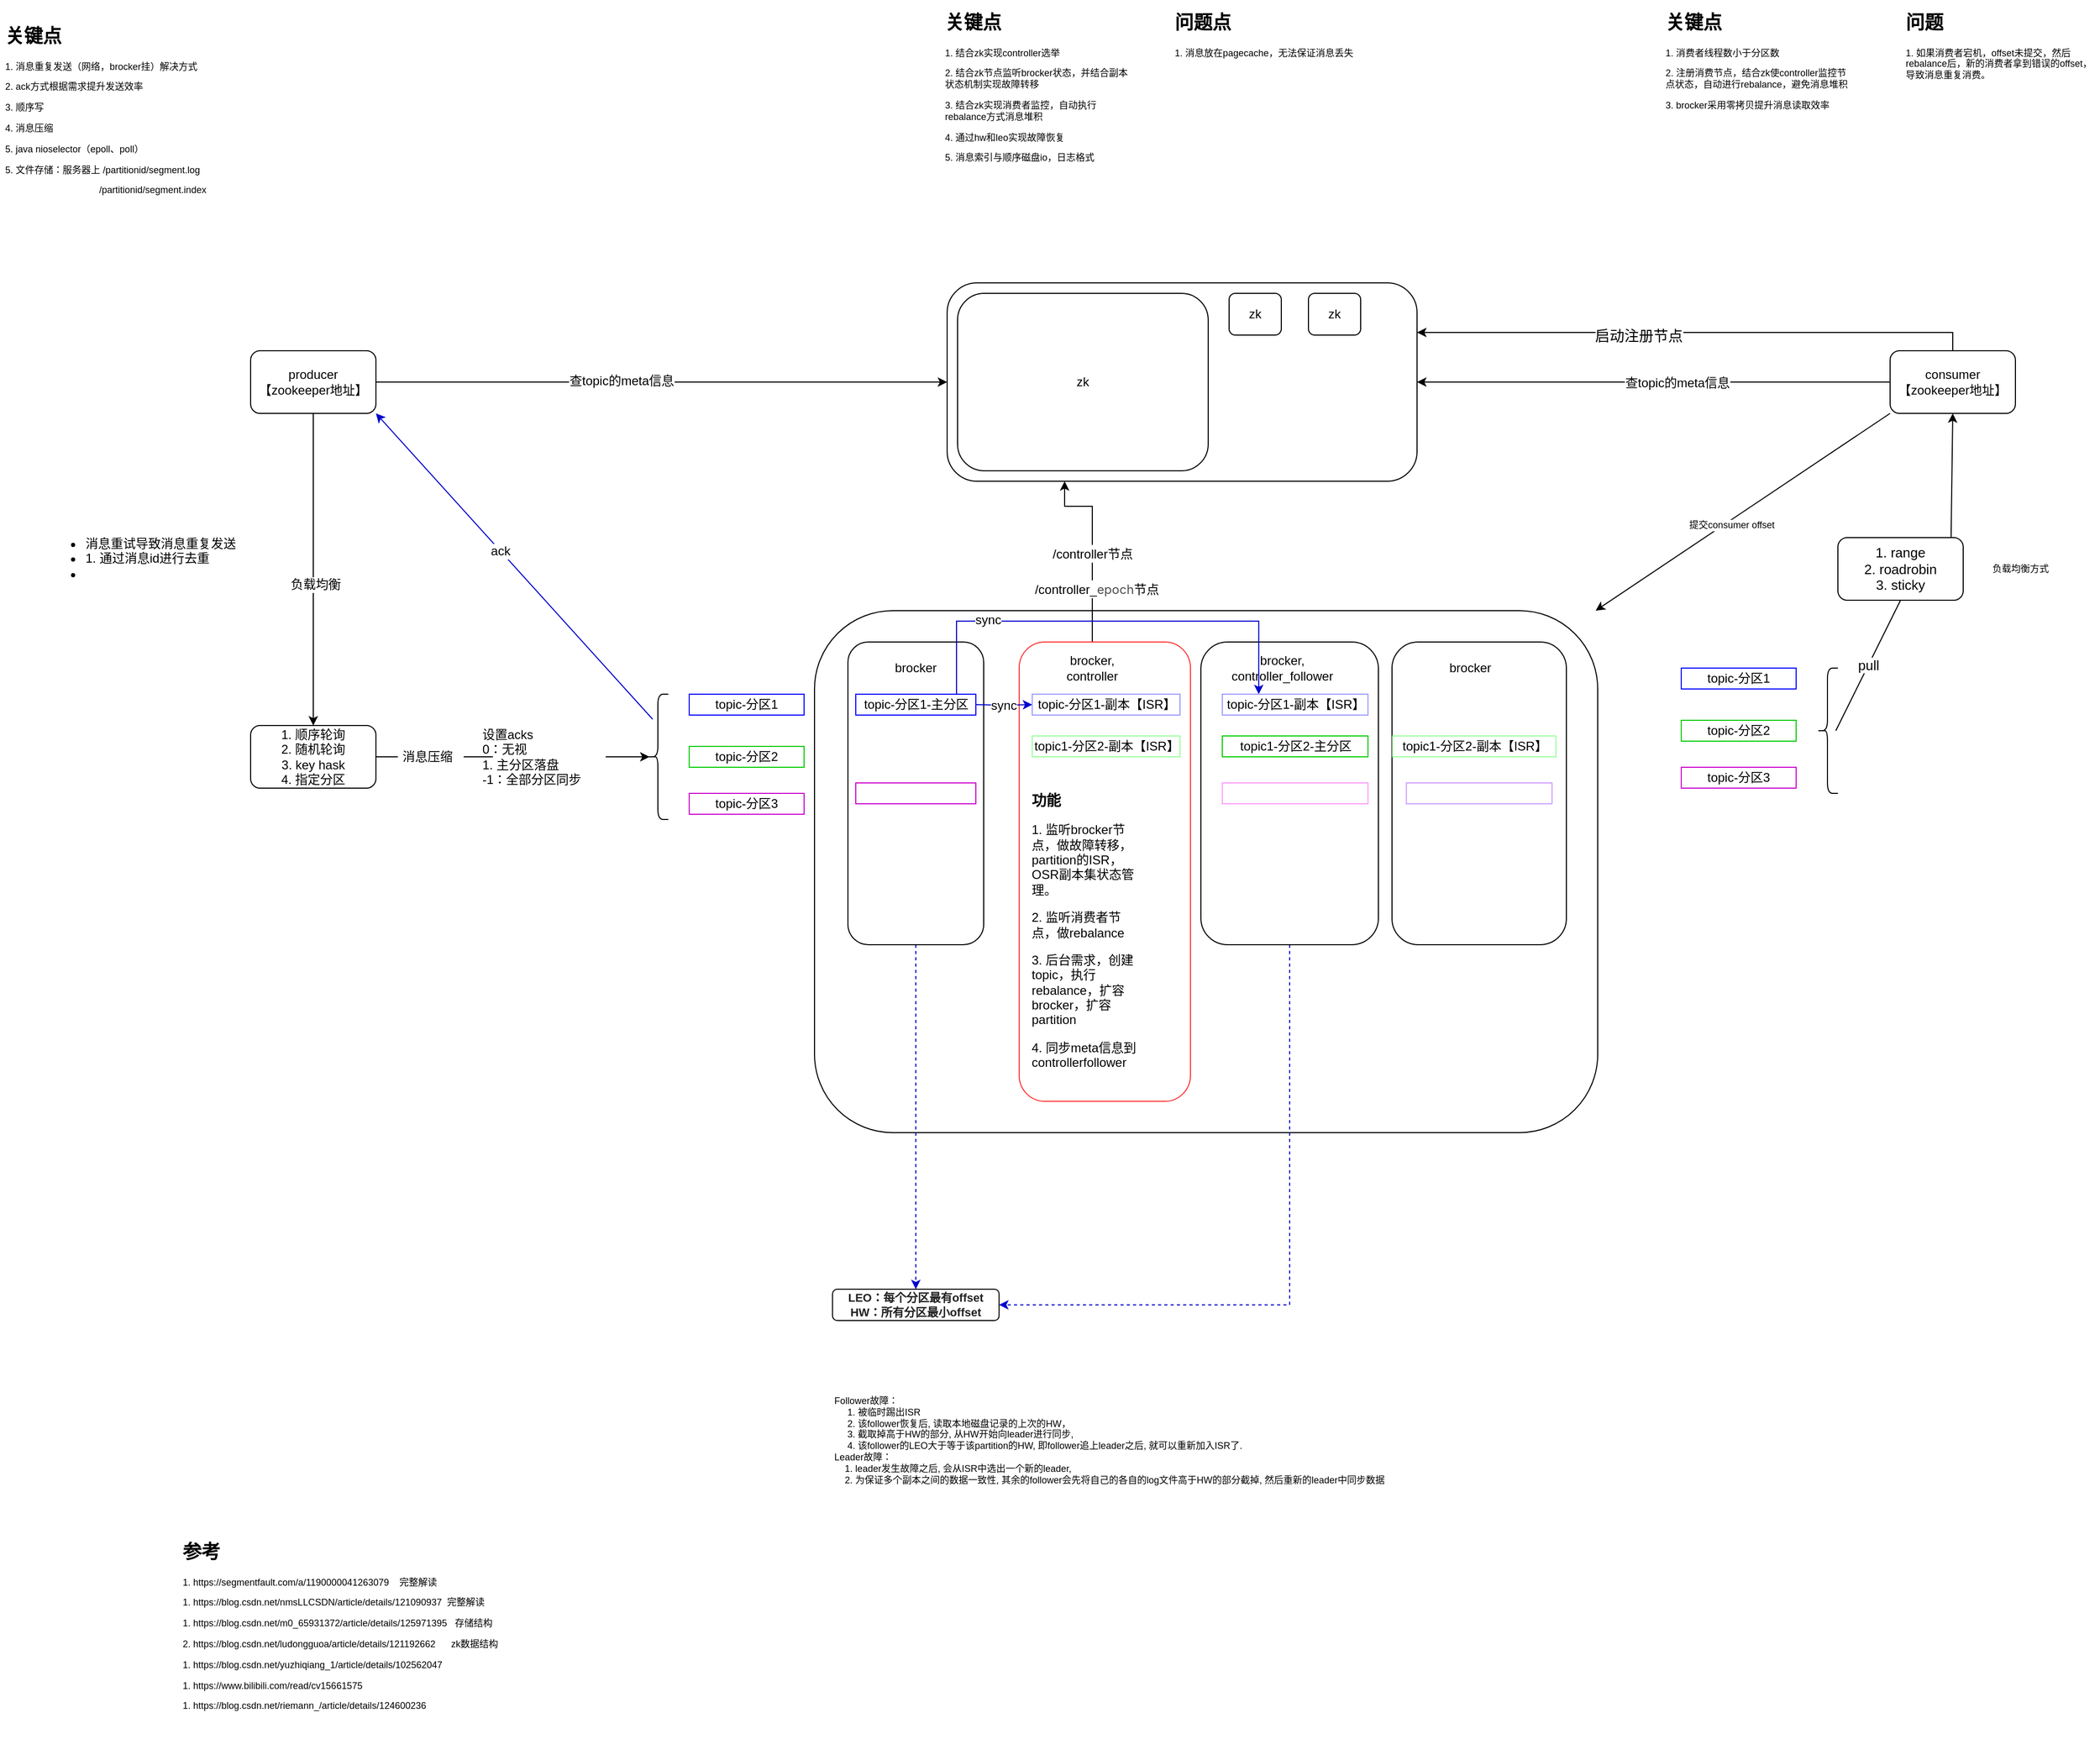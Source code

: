 <mxfile version="20.8.1" type="device" pages="16"><diagram id="ruBSU94Bf3QXxyVOlj5f" name="kafka"><mxGraphModel dx="2243" dy="1939" grid="1" gridSize="10" guides="1" tooltips="1" connect="1" arrows="1" fold="1" page="1" pageScale="1" pageWidth="827" pageHeight="1169" math="0" shadow="0"><root><mxCell id="0"/><mxCell id="1" parent="0"/><mxCell id="YbS5jLpMSiePNWqKoAsq-1" value="" style="rounded=1;whiteSpace=wrap;html=1;" parent="1" vertex="1"><mxGeometry x="250" y="350" width="750" height="500" as="geometry"/></mxCell><mxCell id="p_HvgXdI3cI54dOvhlwP-2" style="edgeStyle=none;rounded=0;orthogonalLoop=1;jettySize=auto;html=1;exitX=0.5;exitY=1;exitDx=0;exitDy=0;strokeColor=#0000CC;fontSize=12;dashed=1;" parent="1" source="YbS5jLpMSiePNWqKoAsq-3" target="p_HvgXdI3cI54dOvhlwP-1" edge="1"><mxGeometry relative="1" as="geometry"/></mxCell><mxCell id="YbS5jLpMSiePNWqKoAsq-3" value="" style="rounded=1;whiteSpace=wrap;html=1;" parent="1" vertex="1"><mxGeometry x="282" y="380" width="130" height="290" as="geometry"/></mxCell><mxCell id="YbS5jLpMSiePNWqKoAsq-34" style="edgeStyle=orthogonalEdgeStyle;rounded=0;orthogonalLoop=1;jettySize=auto;html=1;exitX=0.5;exitY=0;exitDx=0;exitDy=0;entryX=0.25;entryY=1;entryDx=0;entryDy=0;fontSize=14;" parent="1" source="YbS5jLpMSiePNWqKoAsq-5" target="YbS5jLpMSiePNWqKoAsq-11" edge="1"><mxGeometry relative="1" as="geometry"><Array as="points"><mxPoint x="516" y="250"/><mxPoint x="490" y="250"/></Array></mxGeometry></mxCell><mxCell id="YbS5jLpMSiePNWqKoAsq-35" value="&lt;font style=&quot;font-size: 12px;&quot;&gt;/controller节点&lt;/font&gt;" style="edgeLabel;html=1;align=center;verticalAlign=middle;resizable=0;points=[];fontSize=14;" parent="YbS5jLpMSiePNWqKoAsq-34" vertex="1" connectable="0"><mxGeometry x="0.187" relative="1" as="geometry"><mxPoint y="17" as="offset"/></mxGeometry></mxCell><mxCell id="YbS5jLpMSiePNWqKoAsq-36" value="&lt;font style=&quot;font-size: 12px;&quot;&gt;/controller_&lt;span style=&quot;color: rgb(77, 77, 77); font-family: -apple-system, &amp;quot;SF UI Text&amp;quot;, Arial, &amp;quot;PingFang SC&amp;quot;, &amp;quot;Hiragino Sans GB&amp;quot;, &amp;quot;Microsoft YaHei&amp;quot;, &amp;quot;WenQuanYi Micro Hei&amp;quot;, sans-serif, SimHei, SimSun; text-align: start;&quot;&gt;epoch&lt;/span&gt;节点&lt;/font&gt;" style="edgeLabel;html=1;align=center;verticalAlign=middle;resizable=0;points=[];fontSize=14;" parent="YbS5jLpMSiePNWqKoAsq-34" vertex="1" connectable="0"><mxGeometry x="-0.523" relative="1" as="geometry"><mxPoint x="4" y="-17" as="offset"/></mxGeometry></mxCell><mxCell id="YbS5jLpMSiePNWqKoAsq-5" value="" style="rounded=1;whiteSpace=wrap;html=1;strokeColor=#FF3333;" parent="1" vertex="1"><mxGeometry x="446" y="380" width="164" height="440" as="geometry"/></mxCell><mxCell id="p_HvgXdI3cI54dOvhlwP-3" style="edgeStyle=orthogonalEdgeStyle;rounded=0;orthogonalLoop=1;jettySize=auto;html=1;exitX=0.5;exitY=1;exitDx=0;exitDy=0;entryX=1;entryY=0.5;entryDx=0;entryDy=0;strokeColor=#0000CC;fontSize=12;dashed=1;" parent="1" source="YbS5jLpMSiePNWqKoAsq-6" target="p_HvgXdI3cI54dOvhlwP-1" edge="1"><mxGeometry relative="1" as="geometry"/></mxCell><mxCell id="YbS5jLpMSiePNWqKoAsq-6" value="" style="rounded=1;whiteSpace=wrap;html=1;" parent="1" vertex="1"><mxGeometry x="620" y="380" width="170" height="290" as="geometry"/></mxCell><mxCell id="YbS5jLpMSiePNWqKoAsq-8" value="" style="rounded=1;whiteSpace=wrap;html=1;" parent="1" vertex="1"><mxGeometry x="803" y="380" width="167" height="290" as="geometry"/></mxCell><mxCell id="YbS5jLpMSiePNWqKoAsq-40" style="edgeStyle=orthogonalEdgeStyle;rounded=0;orthogonalLoop=1;jettySize=auto;html=1;exitX=1;exitY=0.5;exitDx=0;exitDy=0;entryX=0;entryY=0.5;entryDx=0;entryDy=0;fontSize=12;" parent="1" source="YbS5jLpMSiePNWqKoAsq-9" target="YbS5jLpMSiePNWqKoAsq-11" edge="1"><mxGeometry relative="1" as="geometry"/></mxCell><mxCell id="YbS5jLpMSiePNWqKoAsq-42" value="查topic的meta信息" style="edgeLabel;html=1;align=center;verticalAlign=middle;resizable=0;points=[];fontSize=12;" parent="YbS5jLpMSiePNWqKoAsq-40" vertex="1" connectable="0"><mxGeometry x="-0.14" y="1" relative="1" as="geometry"><mxPoint as="offset"/></mxGeometry></mxCell><mxCell id="YbS5jLpMSiePNWqKoAsq-44" style="edgeStyle=orthogonalEdgeStyle;rounded=0;orthogonalLoop=1;jettySize=auto;html=1;exitX=0.5;exitY=1;exitDx=0;exitDy=0;fontSize=12;" parent="1" source="YbS5jLpMSiePNWqKoAsq-9" target="YbS5jLpMSiePNWqKoAsq-43" edge="1"><mxGeometry relative="1" as="geometry"/></mxCell><mxCell id="YbS5jLpMSiePNWqKoAsq-46" value="负载均衡" style="edgeLabel;html=1;align=center;verticalAlign=middle;resizable=0;points=[];fontSize=12;" parent="YbS5jLpMSiePNWqKoAsq-44" vertex="1" connectable="0"><mxGeometry x="0.097" y="2" relative="1" as="geometry"><mxPoint as="offset"/></mxGeometry></mxCell><mxCell id="YbS5jLpMSiePNWqKoAsq-9" value="producer&lt;br&gt;【&lt;span style=&quot;background-color: rgb(255, 255, 255);&quot;&gt;zookeeper地址&lt;/span&gt;】" style="rounded=1;whiteSpace=wrap;html=1;" parent="1" vertex="1"><mxGeometry x="-290" y="101" width="120" height="60" as="geometry"/></mxCell><mxCell id="p_HvgXdI3cI54dOvhlwP-5" style="edgeStyle=orthogonalEdgeStyle;rounded=0;orthogonalLoop=1;jettySize=auto;html=1;exitX=0;exitY=0.5;exitDx=0;exitDy=0;entryX=1;entryY=0.5;entryDx=0;entryDy=0;strokeColor=#000000;fontSize=19;" parent="1" source="YbS5jLpMSiePNWqKoAsq-10" target="YbS5jLpMSiePNWqKoAsq-11" edge="1"><mxGeometry relative="1" as="geometry"/></mxCell><mxCell id="p_HvgXdI3cI54dOvhlwP-6" value="&lt;span style=&quot;font-size: 12px;&quot;&gt;查topic的meta信息&lt;/span&gt;" style="edgeLabel;html=1;align=center;verticalAlign=middle;resizable=0;points=[];fontSize=19;" parent="p_HvgXdI3cI54dOvhlwP-5" vertex="1" connectable="0"><mxGeometry x="-0.094" y="-1" relative="1" as="geometry"><mxPoint x="1" as="offset"/></mxGeometry></mxCell><mxCell id="p_HvgXdI3cI54dOvhlwP-7" style="edgeStyle=orthogonalEdgeStyle;rounded=0;orthogonalLoop=1;jettySize=auto;html=1;exitX=0.5;exitY=0;exitDx=0;exitDy=0;entryX=1;entryY=0.25;entryDx=0;entryDy=0;strokeColor=#000000;fontSize=19;" parent="1" source="YbS5jLpMSiePNWqKoAsq-10" target="YbS5jLpMSiePNWqKoAsq-11" edge="1"><mxGeometry relative="1" as="geometry"><Array as="points"><mxPoint x="1340" y="83"/></Array></mxGeometry></mxCell><mxCell id="p_HvgXdI3cI54dOvhlwP-8" value="&lt;font style=&quot;font-size: 14px;&quot;&gt;启动注册节点&lt;/font&gt;" style="edgeLabel;html=1;align=center;verticalAlign=middle;resizable=0;points=[];fontSize=19;" parent="p_HvgXdI3cI54dOvhlwP-7" vertex="1" connectable="0"><mxGeometry x="0.197" y="2" relative="1" as="geometry"><mxPoint x="-1" as="offset"/></mxGeometry></mxCell><mxCell id="p_HvgXdI3cI54dOvhlwP-20" style="edgeStyle=none;rounded=0;orthogonalLoop=1;jettySize=auto;html=1;exitX=0;exitY=1;exitDx=0;exitDy=0;strokeColor=#000000;fontSize=9;" parent="1" source="YbS5jLpMSiePNWqKoAsq-10" target="YbS5jLpMSiePNWqKoAsq-1" edge="1"><mxGeometry relative="1" as="geometry"/></mxCell><mxCell id="p_HvgXdI3cI54dOvhlwP-21" value="提交consumer offset" style="edgeLabel;html=1;align=center;verticalAlign=middle;resizable=0;points=[];fontSize=9;" parent="p_HvgXdI3cI54dOvhlwP-20" vertex="1" connectable="0"><mxGeometry x="0.099" y="5" relative="1" as="geometry"><mxPoint y="-1" as="offset"/></mxGeometry></mxCell><mxCell id="YbS5jLpMSiePNWqKoAsq-10" value="consumer&lt;br&gt;【&lt;span style=&quot;background-color: rgb(255, 255, 255);&quot;&gt;zookeeper地址&lt;/span&gt;】" style="rounded=1;whiteSpace=wrap;html=1;" parent="1" vertex="1"><mxGeometry x="1280" y="101" width="120" height="60" as="geometry"/></mxCell><mxCell id="YbS5jLpMSiePNWqKoAsq-11" value="" style="rounded=1;whiteSpace=wrap;html=1;" parent="1" vertex="1"><mxGeometry x="377" y="36" width="450" height="190" as="geometry"/></mxCell><mxCell id="YbS5jLpMSiePNWqKoAsq-13" value="zk" style="rounded=1;whiteSpace=wrap;html=1;" parent="1" vertex="1"><mxGeometry x="387" y="46" width="240" height="170" as="geometry"/></mxCell><mxCell id="YbS5jLpMSiePNWqKoAsq-14" value="zk" style="rounded=1;whiteSpace=wrap;html=1;" parent="1" vertex="1"><mxGeometry x="647" y="46" width="50" height="40" as="geometry"/></mxCell><mxCell id="YbS5jLpMSiePNWqKoAsq-15" value="zk" style="rounded=1;whiteSpace=wrap;html=1;" parent="1" vertex="1"><mxGeometry x="723" y="46" width="50" height="40" as="geometry"/></mxCell><mxCell id="YbS5jLpMSiePNWqKoAsq-17" value="brocker" style="text;html=1;strokeColor=none;fillColor=none;align=center;verticalAlign=middle;whiteSpace=wrap;rounded=0;" parent="1" vertex="1"><mxGeometry x="317" y="390" width="60" height="30" as="geometry"/></mxCell><mxCell id="YbS5jLpMSiePNWqKoAsq-18" value="brocker,&lt;br&gt;controller" style="text;html=1;strokeColor=none;fillColor=none;align=center;verticalAlign=middle;whiteSpace=wrap;rounded=0;" parent="1" vertex="1"><mxGeometry x="486" y="390" width="60" height="30" as="geometry"/></mxCell><mxCell id="YbS5jLpMSiePNWqKoAsq-19" value="brocker,&lt;br&gt;controller_follower" style="text;html=1;strokeColor=none;fillColor=none;align=center;verticalAlign=middle;whiteSpace=wrap;rounded=0;" parent="1" vertex="1"><mxGeometry x="668" y="390" width="60" height="30" as="geometry"/></mxCell><mxCell id="YbS5jLpMSiePNWqKoAsq-20" value="brocker" style="text;html=1;strokeColor=none;fillColor=none;align=center;verticalAlign=middle;whiteSpace=wrap;rounded=0;" parent="1" vertex="1"><mxGeometry x="848" y="390" width="60" height="30" as="geometry"/></mxCell><mxCell id="YbS5jLpMSiePNWqKoAsq-49" value="sync" style="edgeStyle=orthogonalEdgeStyle;rounded=0;orthogonalLoop=1;jettySize=auto;html=1;exitX=1;exitY=0.5;exitDx=0;exitDy=0;entryX=0;entryY=0.5;entryDx=0;entryDy=0;fontSize=12;strokeColor=#0000CC;" parent="1" target="YbS5jLpMSiePNWqKoAsq-22" edge="1"><mxGeometry relative="1" as="geometry"><mxPoint x="402.5" y="440" as="sourcePoint"/><mxPoint x="453.5" y="440" as="targetPoint"/><Array as="points"/></mxGeometry></mxCell><mxCell id="YbS5jLpMSiePNWqKoAsq-50" style="edgeStyle=orthogonalEdgeStyle;rounded=0;orthogonalLoop=1;jettySize=auto;html=1;exitX=0.75;exitY=0;exitDx=0;exitDy=0;entryX=0.25;entryY=0;entryDx=0;entryDy=0;fontSize=12;strokeColor=#0000CC;" parent="1" source="YbS5jLpMSiePNWqKoAsq-21" target="YbS5jLpMSiePNWqKoAsq-23" edge="1"><mxGeometry relative="1" as="geometry"><Array as="points"><mxPoint x="386" y="360"/><mxPoint x="675" y="360"/></Array></mxGeometry></mxCell><mxCell id="YbS5jLpMSiePNWqKoAsq-51" value="sync" style="edgeLabel;html=1;align=center;verticalAlign=middle;resizable=0;points=[];fontSize=12;" parent="YbS5jLpMSiePNWqKoAsq-50" vertex="1" connectable="0"><mxGeometry x="-0.389" y="-2" relative="1" as="geometry"><mxPoint x="-25" y="-3" as="offset"/></mxGeometry></mxCell><mxCell id="YbS5jLpMSiePNWqKoAsq-21" value="topic-分区1-主分区" style="rounded=0;whiteSpace=wrap;html=1;strokeColor=#0000FF;" parent="1" vertex="1"><mxGeometry x="289.5" y="430" width="115" height="20" as="geometry"/></mxCell><mxCell id="YbS5jLpMSiePNWqKoAsq-22" value="topic-分区1-副本【ISR】" style="rounded=0;whiteSpace=wrap;html=1;strokeColor=#9999FF;" parent="1" vertex="1"><mxGeometry x="458.5" y="430" width="141.5" height="20" as="geometry"/></mxCell><mxCell id="YbS5jLpMSiePNWqKoAsq-23" value="topic-分区1-副本【ISR】" style="rounded=0;whiteSpace=wrap;html=1;strokeColor=#9999FF;" parent="1" vertex="1"><mxGeometry x="640.5" y="430" width="139.5" height="20" as="geometry"/></mxCell><mxCell id="YbS5jLpMSiePNWqKoAsq-24" value="topic1-分区2-主分区" style="rounded=0;whiteSpace=wrap;html=1;strokeColor=#00CC00;" parent="1" vertex="1"><mxGeometry x="640.5" y="470" width="139.5" height="20" as="geometry"/></mxCell><mxCell id="YbS5jLpMSiePNWqKoAsq-25" value="topic1-分区2-副本【ISR】" style="rounded=0;whiteSpace=wrap;html=1;strokeColor=#99FF99;" parent="1" vertex="1"><mxGeometry x="458.5" y="470" width="141.5" height="20" as="geometry"/></mxCell><mxCell id="YbS5jLpMSiePNWqKoAsq-26" value="topic1-分区2-副本【ISR】" style="rounded=0;whiteSpace=wrap;html=1;strokeColor=#99FF99;" parent="1" vertex="1"><mxGeometry x="803.5" y="470" width="156.5" height="20" as="geometry"/></mxCell><mxCell id="YbS5jLpMSiePNWqKoAsq-27" value="" style="rounded=0;whiteSpace=wrap;html=1;strokeColor=#CC00CC;" parent="1" vertex="1"><mxGeometry x="289.5" y="515" width="115" height="20" as="geometry"/></mxCell><mxCell id="YbS5jLpMSiePNWqKoAsq-28" value="" style="rounded=0;whiteSpace=wrap;html=1;strokeColor=#FF99FF;" parent="1" vertex="1"><mxGeometry x="640.5" y="515" width="139.5" height="20" as="geometry"/></mxCell><mxCell id="YbS5jLpMSiePNWqKoAsq-29" value="" style="rounded=0;whiteSpace=wrap;html=1;strokeColor=#CC99FF;" parent="1" vertex="1"><mxGeometry x="816.75" y="515" width="139.5" height="20" as="geometry"/></mxCell><mxCell id="YbS5jLpMSiePNWqKoAsq-33" value="&lt;h1 style=&quot;font-size: 14px;&quot;&gt;功能&lt;/h1&gt;&lt;p&gt;1. 监听brocker节点，做故障转移，partition的ISR，OSR副本集状态管理。&lt;/p&gt;&lt;p&gt;2. 监听消费者节点，做rebalance&lt;/p&gt;&lt;p&gt;3. 后台需求，创建topic，执行rebalance，扩容brocker，扩容partition&lt;/p&gt;&lt;p&gt;4. 同步meta信息到controllerfollower&lt;/p&gt;" style="text;html=1;strokeColor=none;fillColor=none;spacing=5;spacingTop=-20;whiteSpace=wrap;overflow=hidden;rounded=0;" parent="1" vertex="1"><mxGeometry x="453" y="525" width="117" height="285" as="geometry"/></mxCell><mxCell id="YbS5jLpMSiePNWqKoAsq-37" value="topic-分区1" style="rounded=0;whiteSpace=wrap;html=1;strokeColor=#0000FF;" parent="1" vertex="1"><mxGeometry x="130" y="430" width="110" height="20" as="geometry"/></mxCell><mxCell id="YbS5jLpMSiePNWqKoAsq-38" value="topic-分区2" style="rounded=0;whiteSpace=wrap;html=1;strokeColor=#00CC00;" parent="1" vertex="1"><mxGeometry x="130" y="480" width="110" height="20" as="geometry"/></mxCell><mxCell id="YbS5jLpMSiePNWqKoAsq-39" value="topic-分区3" style="rounded=0;whiteSpace=wrap;html=1;strokeColor=#CC00CC;" parent="1" vertex="1"><mxGeometry x="130" y="525" width="110" height="20" as="geometry"/></mxCell><mxCell id="YbS5jLpMSiePNWqKoAsq-48" style="edgeStyle=orthogonalEdgeStyle;rounded=0;orthogonalLoop=1;jettySize=auto;html=1;exitX=1;exitY=0.5;exitDx=0;exitDy=0;entryX=0.1;entryY=0.5;entryDx=0;entryDy=0;entryPerimeter=0;fontSize=12;startArrow=none;" parent="1" source="YbS5jLpMSiePNWqKoAsq-58" target="YbS5jLpMSiePNWqKoAsq-47" edge="1"><mxGeometry relative="1" as="geometry"/></mxCell><mxCell id="YbS5jLpMSiePNWqKoAsq-43" value="1. 顺序轮询&lt;br&gt;2. 随机轮询&lt;br&gt;3. key hask&lt;br&gt;4. 指定分区" style="rounded=1;whiteSpace=wrap;html=1;strokeColor=#000000;fontSize=12;" parent="1" vertex="1"><mxGeometry x="-290" y="460" width="120" height="60" as="geometry"/></mxCell><mxCell id="YbS5jLpMSiePNWqKoAsq-55" style="rounded=0;orthogonalLoop=1;jettySize=auto;html=1;exitX=0.25;exitY=0.2;exitDx=0;exitDy=0;exitPerimeter=0;entryX=1;entryY=1;entryDx=0;entryDy=0;strokeColor=#0000CC;fontSize=12;" parent="1" source="YbS5jLpMSiePNWqKoAsq-47" target="YbS5jLpMSiePNWqKoAsq-9" edge="1"><mxGeometry relative="1" as="geometry"/></mxCell><mxCell id="YbS5jLpMSiePNWqKoAsq-56" value="ack" style="edgeLabel;html=1;align=center;verticalAlign=middle;resizable=0;points=[];fontSize=12;" parent="YbS5jLpMSiePNWqKoAsq-55" vertex="1" connectable="0"><mxGeometry x="0.101" relative="1" as="geometry"><mxPoint as="offset"/></mxGeometry></mxCell><mxCell id="YbS5jLpMSiePNWqKoAsq-47" value="" style="shape=curlyBracket;whiteSpace=wrap;html=1;rounded=1;labelPosition=left;verticalLabelPosition=middle;align=right;verticalAlign=middle;strokeColor=#000000;fontSize=12;" parent="1" vertex="1"><mxGeometry x="90" y="430" width="20" height="120" as="geometry"/></mxCell><mxCell id="YbS5jLpMSiePNWqKoAsq-52" value="&lt;ul&gt;&lt;li&gt;消息重试导致消息重复发送&lt;/li&gt;&lt;li&gt;1. 通过消息id进行去重&lt;/li&gt;&lt;li&gt;&lt;br&gt;&lt;/li&gt;&lt;/ul&gt;" style="text;strokeColor=none;fillColor=none;html=1;whiteSpace=wrap;verticalAlign=middle;overflow=hidden;fontSize=12;" parent="1" vertex="1"><mxGeometry x="-490" y="260" width="200" height="80" as="geometry"/></mxCell><mxCell id="YbS5jLpMSiePNWqKoAsq-53" value="消息压缩" style="text;html=1;align=center;verticalAlign=middle;resizable=0;points=[];autosize=1;strokeColor=none;fillColor=none;fontSize=12;" parent="1" vertex="1"><mxGeometry x="-156" y="475" width="70" height="30" as="geometry"/></mxCell><mxCell id="YbS5jLpMSiePNWqKoAsq-54" value="" style="edgeStyle=orthogonalEdgeStyle;rounded=0;orthogonalLoop=1;jettySize=auto;html=1;exitX=1;exitY=0.5;exitDx=0;exitDy=0;entryX=0.1;entryY=0.5;entryDx=0;entryDy=0;entryPerimeter=0;fontSize=12;endArrow=none;" parent="1" source="YbS5jLpMSiePNWqKoAsq-43" target="YbS5jLpMSiePNWqKoAsq-53" edge="1"><mxGeometry relative="1" as="geometry"><mxPoint x="-170" y="490" as="sourcePoint"/><mxPoint x="-14.0" y="490" as="targetPoint"/></mxGeometry></mxCell><mxCell id="YbS5jLpMSiePNWqKoAsq-58" value="设置acks&lt;br&gt;0：无视&lt;br&gt;1. 主分区落盘&lt;br&gt;-1：全部分区同步" style="text;html=1;align=left;verticalAlign=middle;resizable=0;points=[];autosize=1;strokeColor=none;fillColor=none;fontSize=12;" parent="1" vertex="1"><mxGeometry x="-70" y="455" width="120" height="70" as="geometry"/></mxCell><mxCell id="YbS5jLpMSiePNWqKoAsq-59" value="" style="edgeStyle=orthogonalEdgeStyle;rounded=0;orthogonalLoop=1;jettySize=auto;html=1;exitX=1;exitY=0.5;exitDx=0;exitDy=0;entryX=0.1;entryY=0.5;entryDx=0;entryDy=0;entryPerimeter=0;fontSize=12;startArrow=none;endArrow=none;" parent="1" source="YbS5jLpMSiePNWqKoAsq-53" target="YbS5jLpMSiePNWqKoAsq-58" edge="1"><mxGeometry relative="1" as="geometry"><mxPoint x="-86.0" y="490" as="sourcePoint"/><mxPoint x="92" y="490" as="targetPoint"/></mxGeometry></mxCell><mxCell id="p_HvgXdI3cI54dOvhlwP-1" value="&lt;h3 style=&quot;margin: 0px; padding: 0px; overflow-y: auto; max-width: 100%; color: rgb(34, 34, 34); font-family: arial; background-color: rgb(255, 255, 255); font-size: 11px;&quot; data-diagnose-id=&quot;2a86fd555b4557e9439bbff355b6708e&quot; data-from-paste=&quot;1&quot; class=&quot;md-end-block md-heading&quot;&gt;&lt;span style=&quot;max-width: 100%; box-sizing: border-box; font-size: 11px;&quot; data-diagnose-id=&quot;c74de090c98f4c5f0873b493fd9d4034&quot; data-from-paste=&quot;1&quot;&gt;&lt;font style=&quot;font-size: 11px;&quot;&gt;LEO：每个分区最有offset&lt;/font&gt;&lt;/span&gt;&lt;/h3&gt;&lt;h3 style=&quot;margin: 0px; padding: 0px; overflow-y: auto; max-width: 100%; color: rgb(34, 34, 34); font-family: arial; background-color: rgb(255, 255, 255); font-size: 11px;&quot; data-diagnose-id=&quot;2a86fd555b4557e9439bbff355b6708e&quot; data-from-paste=&quot;1&quot; class=&quot;md-end-block md-heading&quot;&gt;&lt;span style=&quot;max-width: 100%; box-sizing: border-box; font-size: 11px;&quot; data-diagnose-id=&quot;c74de090c98f4c5f0873b493fd9d4034&quot; data-from-paste=&quot;1&quot;&gt;&lt;font style=&quot;font-size: 11px;&quot;&gt;HW：所有分区最小offset&lt;/font&gt;&lt;/span&gt;&lt;/h3&gt;" style="rounded=1;whiteSpace=wrap;html=1;strokeColor=#000000;fontSize=5;align=center;" parent="1" vertex="1"><mxGeometry x="267.25" y="1000" width="159.5" height="30" as="geometry"/></mxCell><mxCell id="p_HvgXdI3cI54dOvhlwP-4" value="&lt;div style=&quot;font-size: 9px;&quot;&gt;Follower故障：&lt;/div&gt;&lt;div style=&quot;font-size: 9px;&quot;&gt;&lt;span style=&quot;background-color: initial; font-size: 9px;&quot;&gt;&amp;nbsp; &amp;nbsp; &amp;nbsp;1. 被临时踢出ISR&lt;/span&gt;&lt;/div&gt;&lt;div style=&quot;font-size: 9px;&quot;&gt;&lt;span style=&quot;background-color: initial; font-size: 9px;&quot;&gt;&amp;nbsp; &amp;nbsp; &amp;nbsp;2. 该follower恢复后, 读取本地磁盘记录的上次的HW，&lt;/span&gt;&lt;/div&gt;&lt;span style=&quot;font-size: 9px;&quot;&gt;&amp;nbsp; &amp;nbsp; &amp;nbsp;3. 截取掉&lt;/span&gt;&lt;span style=&quot;background-color: initial; font-size: 9px;&quot;&gt;高于HW的部分, 从HW开始向leader进行同步, &lt;br style=&quot;font-size: 9px;&quot;&gt;&amp;nbsp; &amp;nbsp; &amp;nbsp;4. 该follower的LEO大于等于该partition的HW, 即follower追上leader之后, 就可以重新加入ISR了.&lt;/span&gt;&lt;span style=&quot;font-size: 9px;&quot;&gt;&lt;br style=&quot;font-size: 9px;&quot;&gt;&lt;/span&gt;&lt;div style=&quot;font-size: 9px;&quot;&gt;&lt;span style=&quot;background-color: initial; font-size: 9px;&quot;&gt;Leader故障：&lt;/span&gt;&lt;/div&gt;&lt;div style=&quot;font-size: 9px;&quot;&gt;&lt;span style=&quot;background-color: initial; font-size: 9px;&quot;&gt;&amp;nbsp; &amp;nbsp; 1. leader发生故障之后, 会从ISR中选出一个新的leader,&lt;/span&gt;&lt;/div&gt;&lt;div style=&quot;font-size: 9px;&quot;&gt;&lt;span style=&quot;background-color: initial; font-size: 9px;&quot;&gt;&amp;nbsp; &amp;nbsp; 2. 为保证多个副本之间的数据一致性, 其余的follower会先将自己的各自的log文件高于HW的部分截掉, 然后重新的leader中同步数据&lt;/span&gt;&lt;/div&gt;&lt;div style=&quot;font-size: 9px;&quot;&gt;&lt;br style=&quot;font-size: 9px;&quot;&gt;&lt;/div&gt;" style="text;html=1;strokeColor=none;fillColor=none;align=left;verticalAlign=middle;whiteSpace=wrap;rounded=0;fontSize=9;strokeWidth=3;" parent="1" vertex="1"><mxGeometry x="267.25" y="1080" width="712.75" height="140" as="geometry"/></mxCell><mxCell id="p_HvgXdI3cI54dOvhlwP-9" value="topic-分区1" style="rounded=0;whiteSpace=wrap;html=1;strokeColor=#0000FF;" parent="1" vertex="1"><mxGeometry x="1080" y="405" width="110" height="20" as="geometry"/></mxCell><mxCell id="p_HvgXdI3cI54dOvhlwP-10" value="topic-分区2" style="rounded=0;whiteSpace=wrap;html=1;strokeColor=#00CC00;" parent="1" vertex="1"><mxGeometry x="1080" y="455" width="110" height="20" as="geometry"/></mxCell><mxCell id="p_HvgXdI3cI54dOvhlwP-11" value="topic-分区3" style="rounded=0;whiteSpace=wrap;html=1;strokeColor=#CC00CC;" parent="1" vertex="1"><mxGeometry x="1080" y="500" width="110" height="20" as="geometry"/></mxCell><mxCell id="p_HvgXdI3cI54dOvhlwP-14" style="rounded=0;orthogonalLoop=1;jettySize=auto;html=1;exitX=0.9;exitY=0.5;exitDx=0;exitDy=0;exitPerimeter=0;entryX=0.5;entryY=1;entryDx=0;entryDy=0;strokeColor=#000000;fontSize=13;startArrow=none;" parent="1" source="p_HvgXdI3cI54dOvhlwP-16" target="YbS5jLpMSiePNWqKoAsq-10" edge="1"><mxGeometry relative="1" as="geometry"/></mxCell><mxCell id="p_HvgXdI3cI54dOvhlwP-13" value="" style="shape=curlyBracket;whiteSpace=wrap;html=1;rounded=1;labelPosition=left;verticalLabelPosition=middle;align=right;verticalAlign=middle;strokeColor=#000000;fontSize=12;" parent="1" vertex="1"><mxGeometry x="1210" y="405" width="20" height="120" as="geometry"/></mxCell><mxCell id="p_HvgXdI3cI54dOvhlwP-16" value="1. range&lt;br&gt;2. roadrobin&lt;br&gt;3. sticky" style="rounded=1;whiteSpace=wrap;html=1;strokeColor=#000000;strokeWidth=1;fontSize=13;" parent="1" vertex="1"><mxGeometry x="1230" y="280" width="120" height="60" as="geometry"/></mxCell><mxCell id="p_HvgXdI3cI54dOvhlwP-17" value="pull" style="rounded=0;orthogonalLoop=1;jettySize=auto;html=1;exitX=0.9;exitY=0.5;exitDx=0;exitDy=0;exitPerimeter=0;entryX=0.5;entryY=1;entryDx=0;entryDy=0;strokeColor=#000000;fontSize=13;endArrow=none;" parent="1" source="p_HvgXdI3cI54dOvhlwP-13" target="p_HvgXdI3cI54dOvhlwP-16" edge="1"><mxGeometry relative="1" as="geometry"><mxPoint x="1228" y="465" as="sourcePoint"/><mxPoint x="1340" y="161" as="targetPoint"/></mxGeometry></mxCell><mxCell id="p_HvgXdI3cI54dOvhlwP-19" value="负载均衡方式" style="text;html=1;strokeColor=none;fillColor=none;align=center;verticalAlign=middle;whiteSpace=wrap;rounded=0;strokeWidth=3;fontSize=9;" parent="1" vertex="1"><mxGeometry x="1360" y="295" width="90" height="30" as="geometry"/></mxCell><mxCell id="p_HvgXdI3cI54dOvhlwP-22" value="&lt;h1&gt;关键点&lt;/h1&gt;&lt;p&gt;1. 结合zk实现controller选举&lt;/p&gt;&lt;p&gt;2. 结合zk节点监听brocker状态，并结合副本状态机制实现故障转移&lt;/p&gt;&lt;p&gt;3. 结合zk实现消费者监控，自动执行rebalance方式消息堆积&lt;/p&gt;&lt;p&gt;4. 通过hw和leo实现故障恢复&lt;/p&gt;&lt;p&gt;5. 消息索引与顺序磁盘io，日志格式&lt;/p&gt;&lt;p&gt;&lt;br&gt;&lt;/p&gt;" style="text;html=1;strokeColor=none;fillColor=none;spacing=5;spacingTop=-20;whiteSpace=wrap;overflow=hidden;rounded=0;strokeWidth=3;fontSize=9;" parent="1" vertex="1"><mxGeometry x="370" y="-225" width="190" height="195" as="geometry"/></mxCell><mxCell id="p_HvgXdI3cI54dOvhlwP-23" value="&lt;h1&gt;关键点&lt;/h1&gt;&lt;p&gt;1. 消息重复发送（网络，brocker挂）解决方式&lt;/p&gt;&lt;p&gt;2. ack方式根据需求提升发送效率&lt;/p&gt;&lt;p&gt;3. 顺序写&lt;/p&gt;&lt;p&gt;4. 消息压缩&lt;/p&gt;&lt;p&gt;5. java nioselector（epoll、poll）&lt;/p&gt;&lt;p&gt;5. 文件存储：服务器上 /partitionid/segment.log&lt;/p&gt;&lt;p&gt;&lt;span style=&quot;white-space: pre;&quot;&gt;&#9;&lt;/span&gt;&lt;span style=&quot;white-space: pre;&quot;&gt;&#9;&lt;/span&gt;&lt;span style=&quot;white-space: pre;&quot;&gt;&#9;&lt;/span&gt;&lt;span style=&quot;white-space: pre;&quot;&gt;&#9;&lt;/span&gt;&amp;nbsp; &amp;nbsp; /partitionid/segment.index&lt;br&gt;&lt;/p&gt;" style="text;html=1;strokeColor=none;fillColor=none;spacing=5;spacingTop=-20;whiteSpace=wrap;overflow=hidden;rounded=0;strokeWidth=3;fontSize=9;" parent="1" vertex="1"><mxGeometry x="-530" y="-212.5" width="330" height="170" as="geometry"/></mxCell><mxCell id="p_HvgXdI3cI54dOvhlwP-24" value="&lt;h1&gt;关键点&lt;/h1&gt;&lt;p&gt;1. 消费者线程数小于分区数&lt;/p&gt;&lt;p&gt;2. 注册消费节点，结合zk使controller监控节点状态，自动进行rebalance，避免消息堆积&lt;/p&gt;&lt;p&gt;3. brocker采用零拷贝提升消息读取效率&lt;/p&gt;" style="text;html=1;strokeColor=none;fillColor=none;spacing=5;spacingTop=-20;whiteSpace=wrap;overflow=hidden;rounded=0;strokeWidth=3;fontSize=9;" parent="1" vertex="1"><mxGeometry x="1060" y="-225" width="190" height="170" as="geometry"/></mxCell><mxCell id="p_HvgXdI3cI54dOvhlwP-25" value="&lt;h1&gt;问题点&lt;/h1&gt;&lt;p&gt;1. 消息放在pagecache，无法保证消息丢失&lt;/p&gt;&lt;p&gt;&lt;br&gt;&lt;/p&gt;" style="text;html=1;strokeColor=none;fillColor=none;spacing=5;spacingTop=-20;whiteSpace=wrap;overflow=hidden;rounded=0;strokeWidth=3;fontSize=9;" parent="1" vertex="1"><mxGeometry x="590" y="-225" width="190" height="170" as="geometry"/></mxCell><mxCell id="p_HvgXdI3cI54dOvhlwP-26" value="&lt;h1&gt;问题&lt;/h1&gt;&lt;p&gt;1. 如果消费者宕机，offset未提交，然后rebalance后，新的消费者拿到错误的offset，导致消息重复消费。&lt;/p&gt;" style="text;html=1;strokeColor=none;fillColor=none;spacing=5;spacingTop=-20;whiteSpace=wrap;overflow=hidden;rounded=0;strokeWidth=3;fontSize=9;" parent="1" vertex="1"><mxGeometry x="1290" y="-225" width="190" height="170" as="geometry"/></mxCell><mxCell id="p_HvgXdI3cI54dOvhlwP-27" value="&lt;h1&gt;参考&lt;/h1&gt;&lt;p&gt;1.&amp;nbsp;https://segmentfault.com/a/1190000041263079&amp;nbsp; &amp;nbsp; 完整解读&lt;/p&gt;&lt;p&gt;1.&amp;nbsp;https://blog.csdn.net/nmsLLCSDN/article/details/121090937&amp;nbsp; 完整解读&lt;/p&gt;&lt;p&gt;1.&amp;nbsp;https://blog.csdn.net/m0_65931372/article/details/125971395&amp;nbsp; &amp;nbsp;存储结构&lt;/p&gt;&lt;p&gt;2. https://blog.csdn.net/ludongguoa/article/details/121192662&amp;nbsp; &amp;nbsp; &amp;nbsp; zk数据结构&lt;/p&gt;&lt;p&gt;1.&amp;nbsp;https://blog.csdn.net/yuzhiqiang_1/article/details/102562047&lt;/p&gt;&lt;p&gt;1.&amp;nbsp;https://www.bilibili.com/read/cv15661575&lt;/p&gt;&lt;p&gt;1.&amp;nbsp;https://blog.csdn.net/riemann_/article/details/124600236&lt;/p&gt;" style="text;html=1;strokeColor=none;fillColor=none;spacing=5;spacingTop=-20;whiteSpace=wrap;overflow=hidden;rounded=0;strokeWidth=3;fontSize=9;" parent="1" vertex="1"><mxGeometry x="-360" y="1240" width="430" height="210" as="geometry"/></mxCell></root></mxGraphModel></diagram><diagram id="yKJVZK0bqenUYKAGFd48" name="linux-io"><mxGraphModel dx="2597" dy="963" grid="1" gridSize="10" guides="1" tooltips="1" connect="1" arrows="1" fold="1" page="1" pageScale="1" pageWidth="827" pageHeight="1169" math="0" shadow="0"><root><mxCell id="0"/><mxCell id="1" parent="0"/><mxCell id="ug93-RfibPynctq1poSo-13" style="edgeStyle=orthogonalEdgeStyle;rounded=0;orthogonalLoop=1;jettySize=auto;html=1;exitX=0.5;exitY=0;exitDx=0;exitDy=0;entryX=0.5;entryY=1;entryDx=0;entryDy=0;fontSize=14;" parent="1" source="wutSy_QOmOTqYLrK7B4l-1" target="ug93-RfibPynctq1poSo-6" edge="1"><mxGeometry relative="1" as="geometry"/></mxCell><mxCell id="wutSy_QOmOTqYLrK7B4l-1" value="" style="rounded=1;whiteSpace=wrap;html=1;strokeColor=#000000;strokeWidth=1;fontSize=4;" parent="1" vertex="1"><mxGeometry x="149" y="320" width="331" height="140" as="geometry"/></mxCell><mxCell id="wutSy_QOmOTqYLrK7B4l-11" style="edgeStyle=none;rounded=0;orthogonalLoop=1;jettySize=auto;html=1;exitX=0.5;exitY=1;exitDx=0;exitDy=0;strokeColor=#000000;fontSize=4;" parent="1" source="wutSy_QOmOTqYLrK7B4l-2" target="wutSy_QOmOTqYLrK7B4l-10" edge="1"><mxGeometry relative="1" as="geometry"/></mxCell><mxCell id="wutSy_QOmOTqYLrK7B4l-14" value="DMA" style="edgeLabel;html=1;align=center;verticalAlign=middle;resizable=0;points=[];fontSize=4;" parent="wutSy_QOmOTqYLrK7B4l-11" vertex="1" connectable="0"><mxGeometry x="0.302" y="-1" relative="1" as="geometry"><mxPoint as="offset"/></mxGeometry></mxCell><mxCell id="wutSy_QOmOTqYLrK7B4l-2" value="pagecache" style="rounded=1;whiteSpace=wrap;html=1;strokeColor=#000000;strokeWidth=1;fontSize=4;" parent="1" vertex="1"><mxGeometry x="200" y="375" width="100" height="45" as="geometry"/></mxCell><mxCell id="wutSy_QOmOTqYLrK7B4l-13" style="edgeStyle=none;rounded=0;orthogonalLoop=1;jettySize=auto;html=1;exitX=0.5;exitY=1;exitDx=0;exitDy=0;strokeColor=#000000;fontSize=4;" parent="1" source="wutSy_QOmOTqYLrK7B4l-3" target="wutSy_QOmOTqYLrK7B4l-12" edge="1"><mxGeometry relative="1" as="geometry"/></mxCell><mxCell id="wutSy_QOmOTqYLrK7B4l-15" value="DMA" style="edgeLabel;html=1;align=center;verticalAlign=middle;resizable=0;points=[];fontSize=4;" parent="wutSy_QOmOTqYLrK7B4l-13" vertex="1" connectable="0"><mxGeometry x="0.24" y="-1" relative="1" as="geometry"><mxPoint as="offset"/></mxGeometry></mxCell><mxCell id="wutSy_QOmOTqYLrK7B4l-3" value="sockerbuffer" style="rounded=1;whiteSpace=wrap;html=1;strokeColor=#000000;strokeWidth=1;fontSize=4;" parent="1" vertex="1"><mxGeometry x="330" y="375" width="100" height="45" as="geometry"/></mxCell><mxCell id="wutSy_QOmOTqYLrK7B4l-4" value="" style="rounded=1;whiteSpace=wrap;html=1;strokeColor=#000000;strokeWidth=1;fontSize=4;" parent="1" vertex="1"><mxGeometry x="140" y="70" width="331" height="170" as="geometry"/></mxCell><mxCell id="ug93-RfibPynctq1poSo-11" style="edgeStyle=orthogonalEdgeStyle;rounded=0;orthogonalLoop=1;jettySize=auto;html=1;exitX=0.5;exitY=1;exitDx=0;exitDy=0;entryX=0.5;entryY=0;entryDx=0;entryDy=0;fontSize=14;" parent="1" source="wutSy_QOmOTqYLrK7B4l-5" target="ug93-RfibPynctq1poSo-7" edge="1"><mxGeometry relative="1" as="geometry"/></mxCell><mxCell id="wutSy_QOmOTqYLrK7B4l-5" value="用户缓存" style="rounded=1;whiteSpace=wrap;html=1;strokeColor=#000000;strokeWidth=1;fontSize=4;" parent="1" vertex="1"><mxGeometry x="250" y="100" width="100" height="45" as="geometry"/></mxCell><mxCell id="wutSy_QOmOTqYLrK7B4l-7" value="内核空间" style="text;html=1;strokeColor=none;fillColor=none;align=center;verticalAlign=middle;whiteSpace=wrap;rounded=0;strokeWidth=1;fontSize=4;" parent="1" vertex="1"><mxGeometry x="160" y="330" width="60" height="30" as="geometry"/></mxCell><mxCell id="wutSy_QOmOTqYLrK7B4l-10" value="磁盘" style="shape=cylinder3;whiteSpace=wrap;html=1;boundedLbl=1;backgroundOutline=1;size=15;strokeColor=#000000;strokeWidth=1;fontSize=4;" parent="1" vertex="1"><mxGeometry x="200" y="520" width="60" height="80" as="geometry"/></mxCell><mxCell id="wutSy_QOmOTqYLrK7B4l-12" value="网络" style="shape=cylinder3;whiteSpace=wrap;html=1;boundedLbl=1;backgroundOutline=1;size=15;strokeColor=#000000;strokeWidth=1;fontSize=4;" parent="1" vertex="1"><mxGeometry x="350" y="520" width="60" height="80" as="geometry"/></mxCell><mxCell id="wutSy_QOmOTqYLrK7B4l-16" value="用户空间" style="text;html=1;strokeColor=none;fillColor=none;align=center;verticalAlign=middle;whiteSpace=wrap;rounded=0;strokeWidth=1;fontSize=4;" parent="1" vertex="1"><mxGeometry x="149" y="80" width="60" height="30" as="geometry"/></mxCell><mxCell id="PmAfJbjK3oCiVIG830Fx-1" value="&lt;h1&gt;大纲&lt;/h1&gt;&lt;p&gt;1. io模型&lt;/p&gt;&lt;p&gt;2. mmap&lt;/p&gt;&lt;p&gt;3. DMA&lt;/p&gt;&lt;p&gt;4. 缓存、buffer&lt;/p&gt;&lt;p&gt;5. select、epoll&lt;/p&gt;" style="text;html=1;strokeColor=none;fillColor=none;spacing=5;spacingTop=-20;whiteSpace=wrap;overflow=hidden;rounded=0;strokeWidth=1;fontSize=4;" parent="1" vertex="1"><mxGeometry x="610" y="370" width="190" height="120" as="geometry"/></mxCell><mxCell id="hBHFPI3gBYeNNMSGzmlw-1" value="" style="rounded=1;whiteSpace=wrap;html=1;fontSize=12;" parent="1" vertex="1"><mxGeometry x="190" y="790" width="150" height="280" as="geometry"/></mxCell><mxCell id="hBHFPI3gBYeNNMSGzmlw-3" style="edgeStyle=orthogonalEdgeStyle;rounded=0;orthogonalLoop=1;jettySize=auto;html=1;exitX=1;exitY=0.5;exitDx=0;exitDy=0;entryX=0;entryY=0.5;entryDx=0;entryDy=0;fontSize=12;" parent="1" source="hBHFPI3gBYeNNMSGzmlw-2" target="hBHFPI3gBYeNNMSGzmlw-1" edge="1"><mxGeometry relative="1" as="geometry"/></mxCell><mxCell id="hBHFPI3gBYeNNMSGzmlw-2" value="cpu" style="rounded=1;whiteSpace=wrap;html=1;fontSize=12;" parent="1" vertex="1"><mxGeometry x="-60" y="915" width="80" height="30" as="geometry"/></mxCell><mxCell id="hBHFPI3gBYeNNMSGzmlw-4" value="runqueue" style="text;html=1;strokeColor=none;fillColor=none;align=center;verticalAlign=middle;whiteSpace=wrap;rounded=0;fontSize=12;" parent="1" vertex="1"><mxGeometry x="230" y="750" width="60" height="30" as="geometry"/></mxCell><mxCell id="hBHFPI3gBYeNNMSGzmlw-15" style="edgeStyle=orthogonalEdgeStyle;rounded=0;orthogonalLoop=1;jettySize=auto;html=1;exitX=1;exitY=0.25;exitDx=0;exitDy=0;fontSize=12;" parent="1" source="hBHFPI3gBYeNNMSGzmlw-5" target="hBHFPI3gBYeNNMSGzmlw-14" edge="1"><mxGeometry relative="1" as="geometry"/></mxCell><mxCell id="hBHFPI3gBYeNNMSGzmlw-5" value="cfs_queue" style="rounded=1;whiteSpace=wrap;html=1;fontSize=12;" parent="1" vertex="1"><mxGeometry x="200" y="820" width="120" height="30" as="geometry"/></mxCell><mxCell id="hBHFPI3gBYeNNMSGzmlw-13" style="edgeStyle=orthogonalEdgeStyle;rounded=0;orthogonalLoop=1;jettySize=auto;html=1;exitX=1;exitY=0.25;exitDx=0;exitDy=0;fontSize=12;" parent="1" source="hBHFPI3gBYeNNMSGzmlw-7" target="hBHFPI3gBYeNNMSGzmlw-12" edge="1"><mxGeometry relative="1" as="geometry"/></mxCell><mxCell id="hBHFPI3gBYeNNMSGzmlw-7" value="rt_queue" style="rounded=1;whiteSpace=wrap;html=1;fontSize=12;" parent="1" vertex="1"><mxGeometry x="200" y="870" width="120" height="30" as="geometry"/></mxCell><mxCell id="hBHFPI3gBYeNNMSGzmlw-17" style="edgeStyle=orthogonalEdgeStyle;rounded=0;orthogonalLoop=1;jettySize=auto;html=1;exitX=1;exitY=0.5;exitDx=0;exitDy=0;fontSize=12;entryX=0;entryY=0.5;entryDx=0;entryDy=0;" parent="1" source="hBHFPI3gBYeNNMSGzmlw-8" target="hBHFPI3gBYeNNMSGzmlw-18" edge="1"><mxGeometry relative="1" as="geometry"><mxPoint x="380" y="945" as="targetPoint"/></mxGeometry></mxCell><mxCell id="hBHFPI3gBYeNNMSGzmlw-8" value="deadline_queue" style="rounded=1;whiteSpace=wrap;html=1;fontSize=12;" parent="1" vertex="1"><mxGeometry x="200" y="920" width="120" height="30" as="geometry"/></mxCell><mxCell id="hBHFPI3gBYeNNMSGzmlw-10" value="stop_queue" style="rounded=1;whiteSpace=wrap;html=1;fontSize=12;" parent="1" vertex="1"><mxGeometry x="200" y="970" width="120" height="30" as="geometry"/></mxCell><mxCell id="hBHFPI3gBYeNNMSGzmlw-11" value="idle_queue" style="rounded=1;whiteSpace=wrap;html=1;fontSize=12;" parent="1" vertex="1"><mxGeometry x="200" y="1020" width="120" height="30" as="geometry"/></mxCell><mxCell id="hBHFPI3gBYeNNMSGzmlw-12" value="0-99个优先级队列，循环调度" style="text;html=1;strokeColor=none;fillColor=none;align=center;verticalAlign=middle;whiteSpace=wrap;rounded=0;fontSize=12;" parent="1" vertex="1"><mxGeometry x="400" y="870" width="170" height="30" as="geometry"/></mxCell><mxCell id="hBHFPI3gBYeNNMSGzmlw-14" value="rb_tree&lt;br&gt;排序依据：nice+120" style="text;html=1;strokeColor=none;fillColor=none;align=left;verticalAlign=middle;whiteSpace=wrap;rounded=0;fontSize=12;" parent="1" vertex="1"><mxGeometry x="400" y="800" width="140" height="30" as="geometry"/></mxCell><mxCell id="hBHFPI3gBYeNNMSGzmlw-18" value="rb_tree&lt;br&gt;排序依据：deadline时间" style="text;html=1;strokeColor=none;fillColor=none;align=left;verticalAlign=middle;whiteSpace=wrap;rounded=0;fontSize=12;" parent="1" vertex="1"><mxGeometry x="400" y="930" width="160" height="30" as="geometry"/></mxCell><mxCell id="hBHFPI3gBYeNNMSGzmlw-20" value="&lt;h1&gt;如何选择&lt;/h1&gt;&lt;p&gt;根据配置的策略选择不同的调度队列&lt;/p&gt;&lt;p&gt;1. SCHE_NORMAL&amp;nbsp; 针对普通进程，用cfs&lt;/p&gt;&lt;p&gt;2. SCHE_BATCH&amp;nbsp; &amp;nbsp; &amp;nbsp;针对普通进程，用cfs&lt;/p&gt;&lt;p&gt;3. SHCE_IDEL&amp;nbsp; &amp;nbsp; &amp;nbsp; &amp;nbsp; &amp;nbsp;针对普通进程，用cfs&lt;/p&gt;&lt;p&gt;4. SCHE_RR&amp;nbsp; &amp;nbsp; &amp;nbsp; &amp;nbsp; &amp;nbsp; &amp;nbsp; &amp;nbsp;针对实时进程，用rt&lt;/p&gt;&lt;p&gt;5. SHCE_FIFO&amp;nbsp; &amp;nbsp; &amp;nbsp; &amp;nbsp; &amp;nbsp;针对实时进程，用rt&lt;/p&gt;&lt;p&gt;https://blog.51cto.com/u_15315240/3211888&lt;br&gt;&lt;/p&gt;&lt;p&gt;https://blog.51cto.com/u_15127630/2738709&lt;br&gt;&lt;/p&gt;&lt;p&gt;https://zhuanlan.zhihu.com/p/533319895&lt;br&gt;&lt;/p&gt;" style="text;html=1;strokeColor=none;fillColor=none;spacing=5;spacingTop=-20;whiteSpace=wrap;overflow=hidden;rounded=0;fontSize=12;" parent="1" vertex="1"><mxGeometry x="-111" y="990" width="260" height="280" as="geometry"/></mxCell><mxCell id="LPyS6swrkUsdnfYiPWw4-4" style="edgeStyle=orthogonalEdgeStyle;rounded=0;orthogonalLoop=1;jettySize=auto;html=1;exitX=1;exitY=0.5;exitDx=0;exitDy=0;entryX=0;entryY=0.5;entryDx=0;entryDy=0;fontSize=12;" parent="1" source="LPyS6swrkUsdnfYiPWw4-1" target="LPyS6swrkUsdnfYiPWw4-2" edge="1"><mxGeometry relative="1" as="geometry"/></mxCell><mxCell id="LPyS6swrkUsdnfYiPWw4-5" style="edgeStyle=orthogonalEdgeStyle;rounded=0;orthogonalLoop=1;jettySize=auto;html=1;exitX=1;exitY=0.5;exitDx=0;exitDy=0;entryX=0;entryY=0.5;entryDx=0;entryDy=0;fontSize=12;" parent="1" source="LPyS6swrkUsdnfYiPWw4-1" target="LPyS6swrkUsdnfYiPWw4-3" edge="1"><mxGeometry relative="1" as="geometry"/></mxCell><mxCell id="ug93-RfibPynctq1poSo-4" style="edgeStyle=orthogonalEdgeStyle;rounded=0;orthogonalLoop=1;jettySize=auto;html=1;exitX=1;exitY=0.5;exitDx=0;exitDy=0;entryX=0;entryY=0.5;entryDx=0;entryDy=0;fontSize=14;" parent="1" source="LPyS6swrkUsdnfYiPWw4-1" target="ug93-RfibPynctq1poSo-2" edge="1"><mxGeometry relative="1" as="geometry"/></mxCell><mxCell id="ug93-RfibPynctq1poSo-5" style="edgeStyle=orthogonalEdgeStyle;rounded=0;orthogonalLoop=1;jettySize=auto;html=1;exitX=1;exitY=0.5;exitDx=0;exitDy=0;entryX=0;entryY=0.5;entryDx=0;entryDy=0;fontSize=14;" parent="1" source="LPyS6swrkUsdnfYiPWw4-1" target="ug93-RfibPynctq1poSo-3" edge="1"><mxGeometry relative="1" as="geometry"/></mxCell><mxCell id="LPyS6swrkUsdnfYiPWw4-1" value="io模型" style="rounded=1;whiteSpace=wrap;html=1;fontSize=12;" parent="1" vertex="1"><mxGeometry x="827" y="320" width="120" height="60" as="geometry"/></mxCell><mxCell id="LPyS6swrkUsdnfYiPWw4-7" style="edgeStyle=orthogonalEdgeStyle;rounded=0;orthogonalLoop=1;jettySize=auto;html=1;exitX=1;exitY=0.5;exitDx=0;exitDy=0;entryX=0;entryY=0.5;entryDx=0;entryDy=0;fontSize=12;" parent="1" source="LPyS6swrkUsdnfYiPWw4-2" target="LPyS6swrkUsdnfYiPWw4-6" edge="1"><mxGeometry relative="1" as="geometry"/></mxCell><mxCell id="LPyS6swrkUsdnfYiPWw4-9" style="edgeStyle=orthogonalEdgeStyle;rounded=0;orthogonalLoop=1;jettySize=auto;html=1;exitX=1;exitY=0.5;exitDx=0;exitDy=0;entryX=0;entryY=0.5;entryDx=0;entryDy=0;fontSize=12;" parent="1" source="LPyS6swrkUsdnfYiPWw4-2" target="LPyS6swrkUsdnfYiPWw4-8" edge="1"><mxGeometry relative="1" as="geometry"/></mxCell><mxCell id="LPyS6swrkUsdnfYiPWw4-2" value="同步" style="rounded=1;whiteSpace=wrap;html=1;fontSize=12;" parent="1" vertex="1"><mxGeometry x="990" y="300" width="120" height="30" as="geometry"/></mxCell><mxCell id="LPyS6swrkUsdnfYiPWw4-3" value="异步" style="rounded=1;whiteSpace=wrap;html=1;fontSize=12;" parent="1" vertex="1"><mxGeometry x="990" y="465" width="120" height="25" as="geometry"/></mxCell><mxCell id="LPyS6swrkUsdnfYiPWw4-6" value="同步阻塞" style="rounded=1;whiteSpace=wrap;html=1;fontSize=12;" parent="1" vertex="1"><mxGeometry x="1170" y="230" width="120" height="30" as="geometry"/></mxCell><mxCell id="LPyS6swrkUsdnfYiPWw4-8" value="同步非阻塞" style="rounded=1;whiteSpace=wrap;html=1;fontSize=12;" parent="1" vertex="1"><mxGeometry x="1170" y="270" width="120" height="30" as="geometry"/></mxCell><mxCell id="LPyS6swrkUsdnfYiPWw4-12" value="&lt;h1&gt;mmap&lt;/h1&gt;&lt;p&gt;1. 作用是将进程的虚拟地址空间（mmstruc-&amp;gt;vm_area）通过地址映射表MMU 直接映射到磁盘文件的 pagecache 地址。&lt;/p&gt;&lt;p&gt;如何实现的：&lt;/p&gt;&lt;p&gt;1. 核心是缺页异常处理过程（vm_area_struct -&amp;gt; vm_option_stuct -&amp;gt; fault ）出发MMU表的建立。&lt;/p&gt;&lt;p&gt;1. mmap 函数根据传入的 fd 对象（匿名/文件/socket/其他），执行的缺页异常处理函数不同，以实现不同的功能&lt;/p&gt;&lt;p&gt;https://blog.csdn.net/qq_38350702/article/details/126853224&lt;br&gt;&lt;/p&gt;&lt;p&gt;https://zhuanlan.zhihu.com/p/366964820&lt;br&gt;&lt;/p&gt;" style="text;html=1;strokeColor=none;fillColor=none;spacing=5;spacingTop=-20;whiteSpace=wrap;overflow=hidden;rounded=0;fontSize=12;" parent="1" vertex="1"><mxGeometry x="840" y="710" width="420" height="260" as="geometry"/></mxCell><mxCell id="ug93-RfibPynctq1poSo-1" value="&lt;h1&gt;缺页异常&lt;/h1&gt;&lt;span style=&quot;color: rgb(18, 18, 18); font-family: -apple-system, BlinkMacSystemFont, &amp;quot;Helvetica Neue&amp;quot;, &amp;quot;PingFang SC&amp;quot;, &amp;quot;Microsoft YaHei&amp;quot;, &amp;quot;Source Han Sans SC&amp;quot;, &amp;quot;Noto Sans CJK SC&amp;quot;, &amp;quot;WenQuanYi Micro Hei&amp;quot;, sans-serif; font-size: 14px; background-color: rgb(255, 255, 255);&quot;&gt;1. 私有匿名内存映射, mmap/malloc&amp;nbsp;&lt;/span&gt;&lt;span style=&quot;color: rgb(18, 18, 18); font-family: -apple-system, BlinkMacSystemFont, &amp;quot;Helvetica Neue&amp;quot;, &amp;quot;PingFang SC&amp;quot;, &amp;quot;Microsoft YaHei&amp;quot;, &amp;quot;Source Han Sans SC&amp;quot;, &amp;quot;Noto Sans CJK SC&amp;quot;, &amp;quot;WenQuanYi Micro Hei&amp;quot;, sans-serif; font-size: medium; background-color: rgb(255, 255, 255);&quot;&gt;do_anonymous_page&lt;/span&gt;&lt;p&gt;&lt;span style=&quot;background-color: rgb(255, 255, 255); color: rgb(18, 18, 18); font-family: -apple-system, BlinkMacSystemFont, &amp;quot;Helvetica Neue&amp;quot;, &amp;quot;PingFang SC&amp;quot;, &amp;quot;Microsoft YaHei&amp;quot;, &amp;quot;Source Han Sans SC&amp;quot;, &amp;quot;Noto Sans CJK SC&amp;quot;, &amp;quot;WenQuanYi Micro Hei&amp;quot;, sans-serif;&quot;&gt;&lt;font style=&quot;font-size: 14px;&quot;&gt;2. 文件映射缺页中断,&amp;nbsp;&lt;/font&gt;&lt;/span&gt;&lt;/p&gt;&lt;p&gt;&lt;/p&gt;&lt;font style=&quot;font-size: 14px;&quot;&gt;&lt;span style=&quot;color: rgb(18, 18, 18); font-family: -apple-system, BlinkMacSystemFont, &amp;quot;Helvetica Neue&amp;quot;, &amp;quot;PingFang SC&amp;quot;, &amp;quot;Microsoft YaHei&amp;quot;, &amp;quot;Source Han Sans SC&amp;quot;, &amp;quot;Noto Sans CJK SC&amp;quot;, &amp;quot;WenQuanYi Micro Hei&amp;quot;, sans-serif; background-color: rgb(255, 255, 255);&quot;&gt;2.1&amp;nbsp;&lt;/span&gt;&lt;span style=&quot;color: rgb(18, 18, 18); font-family: -apple-system, BlinkMacSystemFont, &amp;quot;Helvetica Neue&amp;quot;, &amp;quot;PingFang SC&amp;quot;, &amp;quot;Microsoft YaHei&amp;quot;, &amp;quot;Source Han Sans SC&amp;quot;, &amp;quot;Noto Sans CJK SC&amp;quot;, &amp;quot;WenQuanYi Micro Hei&amp;quot;, sans-serif; background-color: rgb(255, 255, 255);&quot;&gt;vm_operations_struct-&amp;gt; fault&lt;br&gt;2.2&amp;nbsp;&lt;/span&gt;&lt;span style=&quot;color: rgb(18, 18, 18); font-family: -apple-system, BlinkMacSystemFont, &amp;quot;Helvetica Neue&amp;quot;, &amp;quot;PingFang SC&amp;quot;, &amp;quot;Microsoft YaHei&amp;quot;, &amp;quot;Source Han Sans SC&amp;quot;, &amp;quot;Noto Sans CJK SC&amp;quot;, &amp;quot;WenQuanYi Micro Hei&amp;quot;, sans-serif; background-color: rgb(255, 255, 255);&quot;&gt;do_cow_fault 加载动态库&lt;br&gt;&lt;/span&gt;&lt;span style=&quot;color: rgb(18, 18, 18); font-family: -apple-system, BlinkMacSystemFont, &amp;quot;Helvetica Neue&amp;quot;, &amp;quot;PingFang SC&amp;quot;, &amp;quot;Microsoft YaHei&amp;quot;, &amp;quot;Source Han Sans SC&amp;quot;, &amp;quot;Noto Sans CJK SC&amp;quot;, &amp;quot;WenQuanYi Micro Hei&amp;quot;, sans-serif; background-color: rgb(255, 255, 255);&quot;&gt;2.3&amp;nbsp;&lt;/span&gt;&lt;span style=&quot;color: rgb(18, 18, 18); font-family: -apple-system, BlinkMacSystemFont, &amp;quot;Helvetica Neue&amp;quot;, &amp;quot;PingFang SC&amp;quot;, &amp;quot;Microsoft YaHei&amp;quot;, &amp;quot;Source Han Sans SC&amp;quot;, &amp;quot;Noto Sans CJK SC&amp;quot;, &amp;quot;WenQuanYi Micro Hei&amp;quot;, sans-serif; background-color: rgb(255, 255, 255);&quot;&gt;do_shared_fault&amp;nbsp; 共享文件缺页&lt;/span&gt;&lt;/font&gt;&lt;span style=&quot;color: rgb(18, 18, 18); font-family: -apple-system, BlinkMacSystemFont, &amp;quot;Helvetica Neue&amp;quot;, &amp;quot;PingFang SC&amp;quot;, &amp;quot;Microsoft YaHei&amp;quot;, &amp;quot;Source Han Sans SC&amp;quot;, &amp;quot;Noto Sans CJK SC&amp;quot;, &amp;quot;WenQuanYi Micro Hei&amp;quot;, sans-serif; font-size: medium; background-color: rgb(255, 255, 255);&quot;&gt;&lt;br&gt;&lt;/span&gt;&lt;p&gt;&lt;span style=&quot;background-color: rgb(255, 255, 255); color: rgb(18, 18, 18); font-family: -apple-system, BlinkMacSystemFont, &amp;quot;Helvetica Neue&amp;quot;, &amp;quot;PingFang SC&amp;quot;, &amp;quot;Microsoft YaHei&amp;quot;, &amp;quot;Source Han Sans SC&amp;quot;, &amp;quot;Noto Sans CJK SC&amp;quot;, &amp;quot;WenQuanYi Micro Hei&amp;quot;, sans-serif;&quot;&gt;&lt;font style=&quot;font-size: 14px;&quot;&gt;3.&amp;nbsp; swap缺省中断,&amp;nbsp; do_swap_page, 交换页加载&lt;/font&gt;&lt;/span&gt;&lt;/p&gt;&lt;p&gt;&lt;span style=&quot;background-color: rgb(255, 255, 255); color: rgb(18, 18, 18); font-family: -apple-system, BlinkMacSystemFont, &amp;quot;Helvetica Neue&amp;quot;, &amp;quot;PingFang SC&amp;quot;, &amp;quot;Microsoft YaHei&amp;quot;, &amp;quot;Source Han Sans SC&amp;quot;, &amp;quot;Noto Sans CJK SC&amp;quot;, &amp;quot;WenQuanYi Micro Hei&amp;quot;, sans-serif;&quot;&gt;&lt;font style=&quot;font-size: 14px;&quot;&gt;4. 写时复制(COW)缺页中断.&amp;nbsp; do_wp_page 进程fock的缺页异常处理&lt;/font&gt;&lt;/span&gt;&lt;/p&gt;&lt;p&gt;&lt;span style=&quot;background-color: rgb(255, 255, 255);&quot;&gt;&lt;font style=&quot;&quot;&gt;&lt;font face=&quot;-apple-system, BlinkMacSystemFont, Helvetica Neue, PingFang SC, Microsoft YaHei, Source Han Sans SC, Noto Sans CJK SC, WenQuanYi Micro Hei, sans-serif&quot; color=&quot;#121212&quot;&gt;&lt;span style=&quot;font-size: 14px;&quot;&gt;https://zhuanlan.zhihu.com/p/536828844&lt;/span&gt;&lt;/font&gt;&lt;br&gt;&lt;/font&gt;&lt;/span&gt;&lt;/p&gt;" style="text;html=1;strokeColor=none;fillColor=none;spacing=5;spacingTop=-20;whiteSpace=wrap;overflow=hidden;rounded=0;fontSize=12;" parent="1" vertex="1"><mxGeometry x="820" y="1030" width="440" height="270" as="geometry"/></mxCell><mxCell id="ug93-RfibPynctq1poSo-2" value="多路复用" style="rounded=1;whiteSpace=wrap;html=1;fontSize=12;" parent="1" vertex="1"><mxGeometry x="990" y="360" width="120" height="30" as="geometry"/></mxCell><mxCell id="ug93-RfibPynctq1poSo-3" value="信号驱动" style="rounded=1;whiteSpace=wrap;html=1;fontSize=12;" parent="1" vertex="1"><mxGeometry x="990" y="415" width="120" height="30" as="geometry"/></mxCell><mxCell id="ug93-RfibPynctq1poSo-8" style="edgeStyle=orthogonalEdgeStyle;rounded=0;orthogonalLoop=1;jettySize=auto;html=1;exitX=0.5;exitY=0;exitDx=0;exitDy=0;entryX=0.5;entryY=1;entryDx=0;entryDy=0;fontSize=14;" parent="1" source="ug93-RfibPynctq1poSo-6" target="wutSy_QOmOTqYLrK7B4l-5" edge="1"><mxGeometry relative="1" as="geometry"/></mxCell><mxCell id="ug93-RfibPynctq1poSo-6" value="&lt;span style=&quot;font-size: 4px; text-align: left;&quot;&gt;缓存&lt;/span&gt;" style="rounded=1;whiteSpace=wrap;html=1;fontSize=14;" parent="1" vertex="1"><mxGeometry x="185" y="200" width="90" height="20" as="geometry"/></mxCell><mxCell id="ug93-RfibPynctq1poSo-12" style="edgeStyle=orthogonalEdgeStyle;rounded=0;orthogonalLoop=1;jettySize=auto;html=1;exitX=0.5;exitY=1;exitDx=0;exitDy=0;fontSize=14;" parent="1" source="ug93-RfibPynctq1poSo-7" target="wutSy_QOmOTqYLrK7B4l-1" edge="1"><mxGeometry relative="1" as="geometry"/></mxCell><mxCell id="ug93-RfibPynctq1poSo-7" value="&lt;span style=&quot;font-size: 4px; text-align: left;&quot;&gt;buffer&lt;/span&gt;" style="rounded=1;whiteSpace=wrap;html=1;fontSize=14;" parent="1" vertex="1"><mxGeometry x="310" y="200" width="90" height="20" as="geometry"/></mxCell><mxCell id="ug93-RfibPynctq1poSo-14" value="&lt;h1&gt;epoll&lt;/h1&gt;&lt;p&gt;https://zhuanlan.zhihu.com/p/560925944&lt;/p&gt;&lt;p&gt;select：&lt;/p&gt;&lt;p&gt;1. 数量限制1024&lt;/p&gt;&lt;p&gt;2. 全量文件描述符在用户和内核空间的拷贝&lt;/p&gt;&lt;p&gt;3. 应用需要全量扫描所有文件描述符&lt;/p&gt;&lt;p&gt;epoll：&lt;/p&gt;&lt;p&gt;1. 数量无限制，仅与系统相关内存，文件打开数量限制有关&lt;/p&gt;&lt;p&gt;2. 只需少量的事件在内核和用户空间copy，&lt;/p&gt;&lt;p&gt;3. 通过回调的方式把已ok的事件放到rdlist，不用全部遍历&lt;/p&gt;&lt;p&gt;4. 支持et和lt&lt;/p&gt;" style="text;html=1;strokeColor=none;fillColor=none;spacing=5;spacingTop=-20;whiteSpace=wrap;overflow=hidden;rounded=0;fontSize=12;" parent="1" vertex="1"><mxGeometry x="1430" y="190" width="420" height="350" as="geometry"/></mxCell></root></mxGraphModel></diagram><diagram id="12aBXjtEuLkjjk-rWgRb" name="redis"><mxGraphModel dx="3005" dy="1185" grid="1" gridSize="10" guides="1" tooltips="1" connect="1" arrows="1" fold="1" page="1" pageScale="1" pageWidth="827" pageHeight="1169" math="0" shadow="0"><root><mxCell id="0"/><mxCell id="1" parent="0"/><mxCell id="B_caLDYeXAa5A_4LEclv-1" value="&lt;h1&gt;关键词&lt;/h1&gt;&lt;p&gt;1. 主备同步，持久化&lt;/p&gt;&lt;p&gt;2. pipline机制与失败如何处理&lt;/p&gt;&lt;p&gt;3. 数据结果&lt;/p&gt;&lt;p&gt;4. 场景，分布式锁实现&lt;/p&gt;&lt;p&gt;5. 内存回收策略&lt;/p&gt;&lt;p&gt;6. 集群架构&lt;/p&gt;&lt;p&gt;7. 事务&lt;/p&gt;&lt;p&gt;7.&amp;nbsp;https://blog.csdn.net/weixin_40205234/article/details/124614720&lt;/p&gt;" style="text;html=1;strokeColor=none;fillColor=none;spacing=5;spacingTop=-20;whiteSpace=wrap;overflow=hidden;rounded=0;" parent="1" vertex="1"><mxGeometry x="-30" y="30" width="370" height="260" as="geometry"/></mxCell><mxCell id="wjz4Entmu1qY1ZVQSsFX-1" value="&lt;h1&gt;数据结构&lt;/h1&gt;&lt;p&gt;1. string，sds，空间预分配，惰性释放存储空间，常数获取长度，兼容c部分函数&lt;/p&gt;&lt;p&gt;2. hash，&lt;/p&gt;&lt;p&gt;3. set&lt;/p&gt;&lt;p&gt;4. list&amp;nbsp; （lpush，lpop，rpush，rpop）实现堆和栈&lt;/p&gt;&lt;p&gt;5. zset&amp;nbsp; &amp;nbsp;跳表&lt;/p&gt;&lt;p&gt;6. bitmap&lt;/p&gt;" style="text;html=1;strokeColor=none;fillColor=none;spacing=5;spacingTop=-20;whiteSpace=wrap;overflow=hidden;rounded=0;fontSize=14;" parent="1" vertex="1"><mxGeometry x="430" y="40" width="586" height="260" as="geometry"/></mxCell><mxCell id="wjz4Entmu1qY1ZVQSsFX-2" value="&lt;h1&gt;key过期与内存淘汰策略&lt;/h1&gt;&lt;p&gt;定期过期，惰性删除&lt;/p&gt;&lt;p&gt;内存满的时候，会进行内存回收，因此需要对key进行淘汰&lt;/p&gt;&lt;p&gt;1. volitile-lru，从设置了过期时间的key进行最近最少使用淘汰&lt;/p&gt;&lt;p&gt;2. allkey-lru， 对所有key进行最近最少使用淘汰&lt;/p&gt;&lt;p&gt;3. volatile-randrom , 设置了过期时间，随机淘汰&lt;/p&gt;&lt;span style=&quot;color: rgb(51, 51, 51); font-family: -apple-system, &amp;quot;SF UI Text&amp;quot;, Arial, &amp;quot;PingFang SC&amp;quot;, &amp;quot;Hiragino Sans GB&amp;quot;, &amp;quot;Microsoft YaHei&amp;quot;, &amp;quot;WenQuanYi Micro Hei&amp;quot;, sans-serif, SimHei, SimSun; font-size: 16px; background-color: rgb(238, 240, 244);&quot;&gt;4. allkey-random&lt;br&gt;5.&amp;nbsp;&lt;/span&gt;&lt;span style=&quot;color: rgb(51, 51, 51); font-family: -apple-system, &amp;quot;SF UI Text&amp;quot;, Arial, &amp;quot;PingFang SC&amp;quot;, &amp;quot;Hiragino Sans GB&amp;quot;, &amp;quot;Microsoft YaHei&amp;quot;, &amp;quot;WenQuanYi Micro Hei&amp;quot;, sans-serif, SimHei, SimSun; font-size: 16px; background-color: rgb(238, 240, 244);&quot;&gt;volatile-ttl&amp;nbsp; &amp;nbsp;根据过期时间排序淘汰&lt;br&gt;&lt;/span&gt;&lt;span style=&quot;color: rgb(51, 51, 51); font-family: -apple-system, &amp;quot;SF UI Text&amp;quot;, Arial, &amp;quot;PingFang SC&amp;quot;, &amp;quot;Hiragino Sans GB&amp;quot;, &amp;quot;Microsoft YaHei&amp;quot;, &amp;quot;WenQuanYi Micro Hei&amp;quot;, sans-serif, SimHei, SimSun; font-size: 16px; background-color: rgb(238, 240, 244);&quot;&gt;6. neoviction 默认策略，内存满写入失败！！！！&lt;br&gt;&lt;/span&gt;" style="text;html=1;strokeColor=none;fillColor=none;spacing=5;spacingTop=-20;whiteSpace=wrap;overflow=hidden;rounded=0;fontSize=14;" parent="1" vertex="1"><mxGeometry x="430" y="310" width="420" height="300" as="geometry"/></mxCell><mxCell id="wjz4Entmu1qY1ZVQSsFX-3" value="&lt;h1&gt;持久化&lt;/h1&gt;&lt;p&gt;&lt;/p&gt;&lt;span style=&quot;color: rgb(51, 51, 51); font-family: -apple-system, &amp;quot;SF UI Text&amp;quot;, Arial, &amp;quot;PingFang SC&amp;quot;, &amp;quot;Hiragino Sans GB&amp;quot;, &amp;quot;Microsoft YaHei&amp;quot;, &amp;quot;WenQuanYi Micro Hei&amp;quot;, sans-serif, SimHei, SimSun; font-size: 16px; background-color: rgb(238, 240, 244);&quot;&gt;RDB:默认的持久化方式，适合于&lt;/span&gt;&lt;span style=&quot;color: rgb(51, 51, 51); font-family: -apple-system, &amp;quot;SF UI Text&amp;quot;, Arial, &amp;quot;PingFang SC&amp;quot;, &amp;quot;Hiragino Sans GB&amp;quot;, &amp;quot;Microsoft YaHei&amp;quot;, &amp;quot;WenQuanYi Micro Hei&amp;quot;, sans-serif, SimHei, SimSun; font-size: 16px; background-color: rgb(255, 255, 255);&quot;&gt;数据恢复场景，如备份，全量复制等&lt;/span&gt;&lt;span style=&quot;color: rgb(51, 51, 51); font-family: -apple-system, &amp;quot;SF UI Text&amp;quot;, Arial, &amp;quot;PingFang SC&amp;quot;, &amp;quot;Hiragino Sans GB&amp;quot;, &amp;quot;Microsoft YaHei&amp;quot;, &amp;quot;WenQuanYi Micro Hei&amp;quot;, sans-serif, SimHei, SimSun; font-size: 16px; background-color: rgb(238, 240, 244);&quot;&gt;&lt;br&gt;&amp;nbsp;触发方式：&lt;br&gt;1. 手动执行 save、bgsave（fork子进程执行）&lt;br&gt;2. 自动执行 save m n， m秒数据集n次修改，执行bgsave&lt;br&gt;&lt;/span&gt;&lt;span style=&quot;color: rgb(51, 51, 51); font-family: -apple-system, &amp;quot;SF UI Text&amp;quot;, Arial, &amp;quot;PingFang SC&amp;quot;, &amp;quot;Hiragino Sans GB&amp;quot;, &amp;quot;Microsoft YaHei&amp;quot;, &amp;quot;WenQuanYi Micro Hei&amp;quot;, sans-serif, SimHei, SimSun; font-size: 16px; background-color: rgb(238, 240, 244);&quot;&gt;&lt;br&gt;AOF：操作日志增量追加的方式，解决实时持久化问题。&lt;br&gt;通过fock进程进行&lt;/span&gt;&lt;span style=&quot;box-sizing: border-box; outline: 0px; font-weight: 700; overflow-wrap: break-word; color: rgb(77, 77, 77); font-family: -apple-system, &amp;quot;SF UI Text&amp;quot;, Arial, &amp;quot;PingFang SC&amp;quot;, &amp;quot;Hiragino Sans GB&amp;quot;, &amp;quot;Microsoft YaHei&amp;quot;, &amp;quot;WenQuanYi Micro Hei&amp;quot;, sans-serif; font-size: 16px; font-variant-ligatures: no-common-ligatures; background-color: rgb(255, 255, 255);&quot;&gt;AOF重写解决文件不断增大的问题，在重写阶段，会使用 aof_rewrite_buff保存新增的指令，并最终合并到重写后的文件中。&lt;br&gt;aof何时同步磁盘：always（立刻fsync），no（交给操作系统负责），everysecond&lt;br&gt;&lt;/span&gt;&lt;span style=&quot;color: rgb(51, 51, 51); font-family: -apple-system, &amp;quot;SF UI Text&amp;quot;, Arial, &amp;quot;PingFang SC&amp;quot;, &amp;quot;Hiragino Sans GB&amp;quot;, &amp;quot;Microsoft YaHei&amp;quot;, &amp;quot;WenQuanYi Micro Hei&amp;quot;, sans-serif, SimHei, SimSun; font-size: 16px; background-color: rgb(238, 240, 244);&quot;&gt;&lt;br&gt;&lt;br&gt;fork进程的问题，因为cow会造成一定的内存增长，只有被更新的内存才会复制出来。&lt;br&gt;&lt;br&gt;大key：&lt;br&gt;1. 影响持久化，增加aof的频率&lt;br&gt;2. 页表大，fork进程，复制页表速度慢，&lt;br&gt;3。大key写时，cow要复制出来，会造成阻塞&lt;br&gt;&lt;br&gt;&lt;/span&gt;" style="text;html=1;strokeColor=none;fillColor=none;spacing=5;spacingTop=-20;whiteSpace=wrap;overflow=hidden;rounded=0;fontSize=14;" parent="1" vertex="1"><mxGeometry x="1010" y="40" width="420" height="510" as="geometry"/></mxCell><mxCell id="wjz4Entmu1qY1ZVQSsFX-4" value="&lt;h1&gt;主从同步&lt;/h1&gt;&lt;p&gt;&lt;/p&gt;&lt;span style=&quot;background-color: rgb(238, 240, 244);&quot;&gt;&lt;font face=&quot;-apple-system, SF UI Text, Arial, PingFang SC, Hiragino Sans GB, Microsoft YaHei, WenQuanYi Micro Hei, sans-serif, SimHei, SimSun&quot; color=&quot;#333333&quot;&gt;&lt;span style=&quot;font-size: 16px;&quot;&gt;从机器执行&amp;nbsp; slaveof 触发同步流程&lt;/span&gt;&lt;/font&gt;&lt;br&gt;&lt;font face=&quot;-apple-system, SF UI Text, Arial, PingFang SC, Hiragino Sans GB, Microsoft YaHei, WenQuanYi Micro Hei, sans-serif, SimHei, SimSun&quot; color=&quot;#333333&quot;&gt;&lt;span style=&quot;font-size: 16px;&quot;&gt;1. 同步，主生成rdb文件，然后发给从服务器&lt;/span&gt;&lt;/font&gt;&lt;br&gt;&lt;font face=&quot;-apple-system, SF UI Text, Arial, PingFang SC, Hiragino Sans GB, Microsoft YaHei, WenQuanYi Micro Hei, sans-serif, SimHei, SimSun&quot; color=&quot;#333333&quot;&gt;&lt;span style=&quot;font-size: 16px;&quot;&gt;2. 命令传播，第一步期间的改动进行记录，然后传给从服务器&lt;/span&gt;&lt;/font&gt;&lt;br&gt;&lt;font face=&quot;-apple-system, SF UI Text, Arial, PingFang SC, Hiragino Sans GB, Microsoft YaHei, WenQuanYi Micro Hei, sans-serif, SimHei, SimSun&quot; color=&quot;#333333&quot;&gt;&lt;span style=&quot;font-size: 16px;&quot;&gt;sync与psync&lt;/span&gt;&lt;/font&gt;&lt;br&gt;&lt;font face=&quot;-apple-system, SF UI Text, Arial, PingFang SC, Hiragino Sans GB, Microsoft YaHei, WenQuanYi Micro Hei, sans-serif, SimHei, SimSun&quot; color=&quot;#333333&quot;&gt;&lt;span style=&quot;font-size: 16px;&quot;&gt;psync：完全重同步，部分重同步&lt;br&gt;https://blog.csdn.net/weixin_41835916/article/details/125838683&lt;/span&gt;&lt;/font&gt;&lt;br&gt;&lt;/span&gt;&lt;span style=&quot;color: rgba(0, 0, 0, 0); font-family: monospace; font-size: 0px;&quot;&gt;%3CmxGraphModel%3E%3Croot%3E%3CmxCell%20id%3D%220%22%2F%3E%3CmxCell%20id%3D%221%22%20parent%3D%220%22%2F%3E%3CmxCell%20id%3D%222%22%20value%3D%22%26lt%3Bh1%26gt%3B%E6%8C%81%E4%B9%85%E5%8C%96%26lt%3B%2Fh1%26gt%3B%26lt%3Bp%26gt%3B%26lt%3B%2Fp%26gt%3B%26lt%3Bspan%20style%3D%26quot%3Bcolor%3A%20rgb(51%2C%2051%2C%2051)%3B%20font-family%3A%20-apple-system%2C%20%26amp%3Bquot%3BSF%20UI%20Text%26amp%3Bquot%3B%2C%20Arial%2C%20%26amp%3Bquot%3BPingFang%20SC%26amp%3Bquot%3B%2C%20%26amp%3Bquot%3BHiragino%20Sans%20GB%26amp%3Bquot%3B%2C%20%26amp%3Bquot%3BMicrosoft%20YaHei%26amp%3Bquot%3B%2C%20%26amp%3Bquot%3BWenQuanYi%20Micro%20Hei%26amp%3Bquot%3B%2C%20sans-serif%2C%20SimHei%2C%20SimSun%3B%20font-size%3A%2016px%3B%20background-color%3A%20rgb(238%2C%20240%2C%20244)%3B%26quot%3B%26gt%3BRDB%3A%E9%BB%98%E8%AE%A4%E7%9A%84%E6%8C%81%E4%B9%85%E5%8C%96%E6%96%B9%E5%BC%8F%EF%BC%8C%E9%80%82%E5%90%88%E4%BA%8E%26lt%3B%2Fspan%26gt%3B%26lt%3Bspan%20style%3D%26quot%3Bcolor%3A%20rgb(51%2C%2051%2C%2051)%3B%20font-family%3A%20-apple-system%2C%20%26amp%3Bquot%3BSF%20UI%20Text%26amp%3Bquot%3B%2C%20Arial%2C%20%26amp%3Bquot%3BPingFang%20SC%26amp%3Bquot%3B%2C%20%26amp%3Bquot%3BHiragino%20Sans%20GB%26amp%3Bquot%3B%2C%20%26amp%3Bquot%3BMicrosoft%20YaHei%26amp%3Bquot%3B%2C%20%26amp%3Bquot%3BWenQuanYi%20Micro%20Hei%26amp%3Bquot%3B%2C%20sans-serif%2C%20SimHei%2C%20SimSun%3B%20font-size%3A%2016px%3B%20background-color%3A%20rgb(255%2C%20255%2C%20255)%3B%26quot%3B%26gt%3B%E6%95%B0%E6%8D%AE%E6%81%A2%E5%A4%8D%E5%9C%BA%E6%99%AF%EF%BC%8C%E5%A6%82%E5%A4%87%E4%BB%BD%EF%BC%8C%E5%85%A8%E9%87%8F%E5%A4%8D%E5%88%B6%E7%AD%89%26lt%3B%2Fspan%26gt%3B%26lt%3Bspan%20style%3D%26quot%3Bcolor%3A%20rgb(51%2C%2051%2C%2051)%3B%20font-family%3A%20-apple-system%2C%20%26amp%3Bquot%3BSF%20UI%20Text%26amp%3Bquot%3B%2C%20Arial%2C%20%26amp%3Bquot%3BPingFang%20SC%26amp%3Bquot%3B%2C%20%26amp%3Bquot%3BHiragino%20Sans%20GB%26amp%3Bquot%3B%2C%20%26amp%3Bquot%3BMicrosoft%20YaHei%26amp%3Bquot%3B%2C%20%26amp%3Bquot%3BWenQuanYi%20Micro%20Hei%26amp%3Bquot%3B%2C%20sans-serif%2C%20SimHei%2C%20SimSun%3B%20font-size%3A%2016px%3B%20background-color%3A%20rgb(238%2C%20240%2C%20244)%3B%26quot%3B%26gt%3B%26lt%3Bbr%26gt%3B%26amp%3Bnbsp%3B%E8%A7%A6%E5%8F%91%E6%96%B9%E5%BC%8F%EF%BC%9A%26lt%3Bbr%26gt%3B1.%20%E6%89%8B%E5%8A%A8%E6%89%A7%E8%A1%8C%20save%E3%80%81bgsave%EF%BC%88fork%E5%AD%90%E8%BF%9B%E7%A8%8B%E6%89%A7%E8%A1%8C%EF%BC%89%26lt%3Bbr%26gt%3B2.%20%E8%87%AA%E5%8A%A8%E6%89%A7%E8%A1%8C%20save%20m%20n%EF%BC%8C%20m%E7%A7%92%E6%95%B0%E6%8D%AE%E9%9B%86n%E6%AC%A1%E4%BF%AE%E6%94%B9%EF%BC%8C%E6%89%A7%E8%A1%8Cbgsave%26lt%3Bbr%26gt%3B%26lt%3B%2Fspan%26gt%3B%26lt%3Bspan%20style%3D%26quot%3Bcolor%3A%20rgb(51%2C%2051%2C%2051)%3B%20font-family%3A%20-apple-system%2C%20%26amp%3Bquot%3BSF%20UI%20Text%26amp%3Bquot%3B%2C%20Arial%2C%20%26amp%3Bquot%3BPingFang%20SC%26amp%3Bquot%3B%2C%20%26amp%3Bquot%3BHiragino%20Sans%20GB%26amp%3Bquot%3B%2C%20%26amp%3Bquot%3BMicrosoft%20YaHei%26amp%3Bquot%3B%2C%20%26amp%3Bquot%3BWenQuanYi%20Micro%20Hei%26amp%3Bquot%3B%2C%20sans-serif%2C%20SimHei%2C%20SimSun%3B%20font-size%3A%2016px%3B%20background-color%3A%20rgb(238%2C%20240%2C%20244)%3B%26quot%3B%26gt%3B%26lt%3Bbr%26gt%3BAOF%EF%BC%9A%E6%93%8D%E4%BD%9C%E6%97%A5%E5%BF%97%E5%A2%9E%E9%87%8F%E8%BF%BD%E5%8A%A0%E7%9A%84%E6%96%B9%E5%BC%8F%EF%BC%8C%E8%A7%A3%E5%86%B3%E5%AE%9E%E6%97%B6%E6%8C%81%E4%B9%85%E5%8C%96%E9%97%AE%E9%A2%98%E3%80%82%26lt%3Bbr%26gt%3B%E9%80%9A%E8%BF%87fock%E8%BF%9B%E7%A8%8B%E8%BF%9B%E8%A1%8C%26lt%3B%2Fspan%26gt%3B%26lt%3Bspan%20style%3D%26quot%3Bbox-sizing%3A%20border-box%3B%20outline%3A%200px%3B%20font-weight%3A%20700%3B%20overflow-wrap%3A%20break-word%3B%20color%3A%20rgb(77%2C%2077%2C%2077)%3B%20font-family%3A%20-apple-system%2C%20%26amp%3Bquot%3BSF%20UI%20Text%26amp%3Bquot%3B%2C%20Arial%2C%20%26amp%3Bquot%3BPingFang%20SC%26amp%3Bquot%3B%2C%20%26amp%3Bquot%3BHiragino%20Sans%20GB%26amp%3Bquot%3B%2C%20%26amp%3Bquot%3BMicrosoft%20YaHei%26amp%3Bquot%3B%2C%20%26amp%3Bquot%3BWenQuanYi%20Micro%20Hei%26amp%3Bquot%3B%2C%20sans-serif%3B%20font-size%3A%2016px%3B%20font-variant-ligatures%3A%20no-common-ligatures%3B%20background-color%3A%20rgb(255%2C%20255%2C%20255)%3B%26quot%3B%26gt%3BAOF%E9%87%8D%E5%86%99%E8%A7%A3%E5%86%B3%E6%96%87%E4%BB%B6%E4%B8%8D%E6%96%AD%E5%A2%9E%E5%A4%A7%E7%9A%84%E9%97%AE%E9%A2%98%EF%BC%8C%E5%9C%A8%E9%87%8D%E5%86%99%E9%98%B6%E6%AE%B5%EF%BC%8C%E4%BC%9A%E4%BD%BF%E7%94%A8%20aof_rewrite_buff%E4%BF%9D%E5%AD%98%E6%96%B0%E5%A2%9E%E7%9A%84%E6%8C%87%E4%BB%A4%EF%BC%8C%E5%B9%B6%E6%9C%80%E7%BB%88%E5%90%88%E5%B9%B6%E5%88%B0%E9%87%8D%E5%86%99%E5%90%8E%E7%9A%84%E6%96%87%E4%BB%B6%E4%B8%AD%E3%80%82%26lt%3Bbr%26gt%3Baof%E4%BD%95%E6%97%B6%E5%90%8C%E6%AD%A5%E7%A3%81%E7%9B%98%EF%BC%9Aalways%EF%BC%88%E7%AB%8B%E5%88%BBfsync%EF%BC%89%EF%BC%8Cno%EF%BC%88%E4%BA%A4%E7%BB%99%E6%93%8D%E4%BD%9C%E7%B3%BB%E7%BB%9F%E8%B4%9F%E8%B4%A3%EF%BC%89%EF%BC%8Ceverysecond%26lt%3Bbr%26gt%3B%26lt%3B%2Fspan%26gt%3B%26lt%3Bspan%20style%3D%26quot%3Bcolor%3A%20rgb(51%2C%2051%2C%2051)%3B%20font-family%3A%20-apple-system%2C%20%26amp%3Bquot%3BSF%20UI%20Text%26amp%3Bquot%3B%2C%20Arial%2C%20%26amp%3Bquot%3BPingFang%20SC%26amp%3Bquot%3B%2C%20%26amp%3Bquot%3BHiragino%20Sans%20GB%26amp%3Bquot%3B%2C%20%26amp%3Bquot%3BMicrosoft%20YaHei%26amp%3Bquot%3B%2C%20%26amp%3Bquot%3BWenQuanYi%20Micro%20Hei%26amp%3Bquot%3B%2C%20sans-serif%2C%20SimHei%2C%20SimSun%3B%20font-size%3A%2016px%3B%20background-color%3A%20rgb(238%2C%20240%2C%20244)%3B%26quot%3B%26gt%3B%26lt%3Bbr%26gt%3B%26lt%3Bbr%26gt%3Bfork%E8%BF%9B%E7%A8%8B%E7%9A%84%E9%97%AE%E9%A2%98%EF%BC%8C%E5%9B%A0%E4%B8%BAcow%E4%BC%9A%E9%80%A0%E6%88%90%E4%B8%80%E5%AE%9A%E7%9A%84%E5%86%85%E5%AD%98%E5%A2%9E%E9%95%BF%EF%BC%8C%E5%8F%AA%E6%9C%89%E8%A2%AB%E6%9B%B4%E6%96%B0%E7%9A%84%E5%86%85%E5%AD%98%E6%89%8D%E4%BC%9A%E5%A4%8D%E5%88%B6%E5%87%BA%E6%9D%A5%E3%80%82%26lt%3Bbr%26gt%3B%26lt%3Bbr%26gt%3B%E5%A4%A7key%EF%BC%9A%26lt%3Bbr%26gt%3B1.%20%E5%BD%B1%E5%93%8D%E6%8C%81%E4%B9%85%E5%8C%96%EF%BC%8C%E5%A2%9E%E5%8A%A0aof%E7%9A%84%E9%A2%91%E7%8E%87%26lt%3Bbr%26gt%3B2.%20%E9%A1%B5%E8%A1%A8%E5%A4%A7%EF%BC%8Cfork%E8%BF%9B%E7%A8%8B%EF%BC%8C%E5%A4%8D%E5%88%B6%E9%A1%B5%E8%A1%A8%E9%80%9F%E5%BA%A6%E6%85%A2%EF%BC%8C%26lt%3Bbr%26gt%3B3%E3%80%82%E5%A4%A7key%E5%86%99%E6%97%B6%EF%BC%8Ccow%E8%A6%81%E5%A4%8D%E5%88%B6%E5%87%BA%E6%9D%A5%EF%BC%8C%E4%BC%9A%E9%80%A0%E6%88%90%E9%98%BB%E5%A1%9E%26lt%3Bbr%26gt%3B%26lt%3Bbr%26gt%3B%26lt%3B%2Fspan%26gt%3B%22%20style%3D%22text%3Bhtml%3D1%3BstrokeColor%3Dnone%3BfillColor%3Dnone%3Bspacing%3D5%3BspacingTop%3D-20%3BwhiteSpace%3Dwrap%3Boverflow%3Dhidden%3Brounded%3D0%3BfontSize%3D14%3B%22%20vertex%3D%221%22%20parent%3D%221%22%3E%3CmxGeometry%20x%3D%221010%22%20y%3D%2240%22%20width%3D%22420%22%20height%3D%22510%22%20as%3D%22geometry%22%2F%3E%3C%2FmxCell%3E%3C%2Froot%3E%3C%2FmxGraphModel%3E&lt;/span&gt;&lt;span style=&quot;color: rgb(51, 51, 51); font-family: -apple-system, &amp;quot;SF UI Text&amp;quot;, Arial, &amp;quot;PingFang SC&amp;quot;, &amp;quot;Hiragino Sans GB&amp;quot;, &amp;quot;Microsoft YaHei&amp;quot;, &amp;quot;WenQuanYi Micro Hei&amp;quot;, sans-serif, SimHei, SimSun; font-size: 16px; background-color: rgb(238, 240, 244);&quot;&gt;&lt;br&gt;&lt;/span&gt;" style="text;html=1;strokeColor=none;fillColor=none;spacing=5;spacingTop=-20;whiteSpace=wrap;overflow=hidden;rounded=0;fontSize=14;" parent="1" vertex="1"><mxGeometry x="1016" y="560" width="584" height="280" as="geometry"/></mxCell><mxCell id="wjz4Entmu1qY1ZVQSsFX-5" value="&lt;h1&gt;集群模式&lt;/h1&gt;&lt;p&gt;1. 采用的是gossip&lt;/p&gt;&lt;p&gt;2. 交换信息包括&amp;nbsp; epoch，slot范围，slaveoff， offset，status 等等&lt;/p&gt;2. 1s 10次ping&amp;amp;pong&lt;br&gt;&lt;br&gt;3. 从节点也参与gossip，故障的时候进行故障转移&lt;br&gt;&lt;p&gt;1. meet指令，新机器加入集群，ping/pong 协议交换， Fail 检测到节点故障&lt;/p&gt;&lt;p&gt;2. cli: addnode,&amp;nbsp;&lt;span style=&quot;color: rgb(0, 128, 0); font-size: inherit; font-family: &amp;quot;Courier New&amp;quot;, serif; background-color: initial;&quot;&gt;reshard 进行槽位重新划分, del-node 删除节点&lt;/span&gt;&lt;/p&gt;&lt;p&gt;3. 通过move指令控制客户算请求&lt;/p&gt;&lt;p&gt;https://zhuanlan.zhihu.com/p/591595985&lt;br&gt;&lt;/p&gt;&lt;p&gt;https://blog.csdn.net/singgel/article/details/107490037&lt;br&gt;&lt;/p&gt;&lt;p&gt;&lt;br&gt;&lt;/p&gt;&lt;p&gt;5. 故障转移：https://code84.com/107364.html&lt;/p&gt;&lt;p&gt;1. 从节点发现主节点down了，发起广播主节点pfail，等待其他主节点确认（一半）&lt;/p&gt;&lt;p&gt;2. 从节点发起选举给其他主节点，其他主节点通过（从节点优先级，复制偏移量，主机runid）等信息投票，超过一半票的从节点晋升为主节点&lt;/p&gt;&lt;p&gt;3. 升级主节点后，其他从节点会收到通知，并开启从新主节点进行数据同步&lt;/p&gt;" style="text;html=1;strokeColor=none;fillColor=none;spacing=5;spacingTop=-20;whiteSpace=wrap;overflow=hidden;rounded=0;fontSize=14;" parent="1" vertex="1"><mxGeometry x="20" y="860" width="480" height="610" as="geometry"/></mxCell><mxCell id="eZlOAApKr-RLazNirYCD-1" value="&lt;h1&gt;rehash&lt;/h1&gt;&lt;p&gt;&lt;br&gt;&lt;/p&gt;" style="text;html=1;strokeColor=none;fillColor=none;spacing=5;spacingTop=-20;whiteSpace=wrap;overflow=hidden;rounded=0;fontSize=14;" parent="1" vertex="1"><mxGeometry x="430" y="620" width="190" height="120" as="geometry"/></mxCell><mxCell id="J_Jptv_L8XDXAUjZbB14-1" value="&lt;h1&gt;主从复制模式&lt;/h1&gt;&lt;p&gt;1.&amp;nbsp; slaveof&lt;/p&gt;&lt;p&gt;2。 读写分离&lt;/p&gt;&lt;p&gt;3.&amp;nbsp; 需要人工介入进行从节点晋升&lt;/p&gt;&lt;p&gt;&lt;br&gt;&lt;/p&gt;" style="text;html=1;strokeColor=none;fillColor=none;spacing=5;spacingTop=-20;whiteSpace=wrap;overflow=hidden;rounded=0;fontSize=14;" parent="1" vertex="1"><mxGeometry x="550" y="800" width="480" height="190" as="geometry"/></mxCell><mxCell id="J_Jptv_L8XDXAUjZbB14-2" value="&lt;h1&gt;哨兵模式&lt;/h1&gt;&lt;div&gt;1. 主观下线，2. 客观下线（满足配置数量），3. 选举&lt;/div&gt;&lt;div&gt;1. 过滤不健康的从节点（过去一天断联时间超过一定阈值）&lt;/div&gt;&lt;div&gt;2. 复制偏移量&lt;/div&gt;&lt;div&gt;3. runid&lt;/div&gt;&lt;div&gt;&lt;br&gt;&lt;/div&gt;&lt;div&gt;sentinel leader 是发起主观下线的 sentinel 节点，当获得超过配置（quato）数量的节点同意【主观下线】请求，此setinel成为 leader，并开启选举&lt;/div&gt;&lt;div&gt;&lt;br&gt;&lt;/div&gt;&lt;div&gt;https://baijiahao.baidu.com/s?id=1739594894093857836&amp;amp;wfr=spider&amp;amp;for=pc&lt;br&gt;&lt;/div&gt;&lt;div&gt;https://blog.csdn.net/hudeyong926/article/details/120739036&lt;br&gt;&lt;/div&gt;" style="text;html=1;strokeColor=none;fillColor=none;spacing=5;spacingTop=-20;whiteSpace=wrap;overflow=hidden;rounded=0;fontSize=14;" parent="1" vertex="1"><mxGeometry x="570" y="1030" width="580" height="300" as="geometry"/></mxCell><mxCell id="pzSag8HOZB31tZQPZbyJ-1" value="&lt;h1&gt;注意事项&lt;/h1&gt;&lt;p&gt;1. 缓存一致性&lt;/p&gt;&lt;p&gt;2. 分布式锁如何设计&lt;/p&gt;&lt;p&gt;&lt;br&gt;&lt;/p&gt;" style="text;html=1;strokeColor=none;fillColor=none;spacing=5;spacingTop=-20;whiteSpace=wrap;overflow=hidden;rounded=0;fontSize=14;" parent="1" vertex="1"><mxGeometry x="-160" y="560" width="190" height="120" as="geometry"/></mxCell></root></mxGraphModel></diagram><diagram id="eRh6w4sREyrvaBUFkDHX" name="mysql"><mxGraphModel dx="1491" dy="811" grid="1" gridSize="10" guides="1" tooltips="1" connect="1" arrows="1" fold="1" page="1" pageScale="1" pageWidth="827" pageHeight="1169" math="0" shadow="0"><root><mxCell id="0"/><mxCell id="1" parent="0"/><mxCell id="UYIHatalGznpOpoaVHnN-1" value="&lt;h1&gt;网络io&lt;/h1&gt;&lt;p&gt;1. one-connnect-onethread&lt;/p&gt;&lt;p&gt;为何不用epoll模型：&lt;/p&gt;&lt;p&gt;1. 不需要特别多的连接数&lt;/p&gt;&lt;p&gt;2. 磁盘io耗时是重点，网络io事件的处理占用的消耗少。&lt;/p&gt;&lt;p&gt;使用poll+线程池的方式能匹配磁盘io速度，并且对服务器也能达到一定的保护作用&lt;/p&gt;&lt;p&gt;3. 更多系统支持。&lt;/p&gt;&lt;p&gt;4. 部分版本其实也用了epoll和异步io。&lt;/p&gt;&lt;p&gt;&lt;br&gt;&lt;/p&gt;" style="text;html=1;strokeColor=none;fillColor=none;spacing=5;spacingTop=-20;whiteSpace=wrap;overflow=hidden;rounded=0;fontSize=14;" parent="1" vertex="1"><mxGeometry x="50" y="20" width="190" height="370" as="geometry"/></mxCell><mxCell id="sUp2RY4bgAR9UrIhEKny-2" value="&lt;h1&gt;服务层&lt;/h1&gt;&lt;p&gt;1. 鉴权&lt;/p&gt;&lt;p&gt;2. sql解析优化，执行计划生成，索引选择&lt;/p&gt;&lt;p&gt;3. 缓存（默认关闭），不如在客户端做，流程复杂（各种一致性处理），而且命中率低&lt;/p&gt;&lt;p&gt;4. 执行器&lt;/p&gt;&lt;p&gt;5. binlog&lt;/p&gt;" style="text;html=1;strokeColor=none;fillColor=none;spacing=5;spacingTop=-20;whiteSpace=wrap;overflow=hidden;rounded=0;fontSize=14;" parent="1" vertex="1"><mxGeometry x="390" y="50" width="350" height="230" as="geometry"/></mxCell><mxCell id="sUp2RY4bgAR9UrIhEKny-3" value="&lt;h1&gt;引擎层&lt;/h1&gt;&lt;p&gt;1. mysaim, 表锁，不支持事务和行锁，支持检索，压缩，适合查询多的场景&lt;/p&gt;&lt;p&gt;2. innodb&lt;/p&gt;&lt;p&gt;支持行锁，事务，b+树&lt;/p&gt;&lt;p&gt;2.1 buffer poll&lt;/p&gt;&lt;p&gt;读：线性预读&lt;/p&gt;&lt;p&gt;写：changebuffer+redolog：走普通索引，写入会先放到changebuffer中，然后由引擎定时合并落盘，唯一索引因为要校验唯一性，所以会进行一次读，然后更新缓存，多了一次读操作。&lt;/p&gt;&lt;p&gt;2.2 undo buffer（对应undolog），增加查询效率，因此增加一层buffer&lt;/p&gt;&lt;p&gt;undolog 是事务原子性的基石，并且是 rc/rr 级别的 mvcc机制的基础数据&lt;/p&gt;&lt;p&gt;undolog核心字段：undolog类型，trx_id,&amp;nbsp; roll_ptr, 形成事务链&lt;/p&gt;&lt;p&gt;MVcc：ReadView【当前读事务id，活跃事务列表，最小事务id，最大事务id】&lt;/p&gt;undolog清理：以readview链的最小事务id 为阈值，删除已提交的且大于readview阈值的undolog记录&lt;br&gt;&lt;p&gt;&lt;br&gt;&lt;/p&gt;&lt;br&gt;&lt;p&gt;&lt;br&gt;&lt;/p&gt;" style="text;html=1;strokeColor=none;fillColor=none;spacing=5;spacingTop=-20;whiteSpace=wrap;overflow=hidden;rounded=0;fontSize=14;" parent="1" vertex="1"><mxGeometry x="310" y="300" width="640" height="440" as="geometry"/></mxCell><mxCell id="sUp2RY4bgAR9UrIhEKny-4" value="&lt;h1&gt;存储层&lt;/h1&gt;&lt;p&gt;1. 索引&lt;/p&gt;&lt;p&gt;主键（聚簇索引），&lt;/p&gt;&lt;p&gt;唯一索引（非聚簇索引）&lt;/p&gt;&lt;p&gt;普通索引（非聚簇索引）&lt;/p&gt;&lt;p&gt;回表：通过非聚簇索引，定位聚簇索引，然后返回数据。&lt;/p&gt;&lt;p&gt;避免回表：查询只需要的语句，并在非聚簇索引叶子节点能取到需要的锁有信息。&lt;/p&gt;&lt;p&gt;b+树&lt;/p&gt;&lt;p&gt;&lt;br&gt;&lt;/p&gt;&lt;p&gt;2. 好处&lt;/p&gt;&lt;p&gt;3. 原则：&lt;/p&gt;&lt;p&gt;3.1. 常用字段加索引&lt;/p&gt;&lt;p&gt;3.2. 建立唯一索引&lt;/p&gt;&lt;p&gt;3.3. 最左原则&lt;/p&gt;&lt;p&gt;3.4. 区分度&lt;/p&gt;&lt;p&gt;3.5. 不能过多加索引&lt;/p&gt;&lt;p&gt;3.6. 要考虑索引字段的长度&lt;/p&gt;&lt;p&gt;&lt;br&gt;&lt;/p&gt;&lt;p&gt;&lt;br&gt;&lt;/p&gt;" style="text;html=1;strokeColor=none;fillColor=none;spacing=5;spacingTop=-20;whiteSpace=wrap;overflow=hidden;rounded=0;fontSize=14;" parent="1" vertex="1"><mxGeometry x="40" y="670" width="190" height="630" as="geometry"/></mxCell><mxCell id="sUp2RY4bgAR9UrIhEKny-5" value="&lt;h1&gt;事务&lt;/h1&gt;&lt;p&gt;acid&lt;/p&gt;&lt;p&gt;a：原子性，redolog&lt;/p&gt;&lt;p&gt;c：一致性，redolog + mvcc&lt;/p&gt;&lt;p&gt;i：隔离性，锁&lt;/p&gt;&lt;p&gt;d：持久性，recolog&lt;/p&gt;" style="text;html=1;strokeColor=none;fillColor=none;spacing=5;spacingTop=-20;whiteSpace=wrap;overflow=hidden;rounded=0;fontSize=14;" parent="1" vertex="1"><mxGeometry x="900" y="840" width="190" height="230" as="geometry"/></mxCell><mxCell id="EX1EaWjewYj3TpYExiBX-1" value="&lt;h1&gt;隔离级别&lt;/h1&gt;&lt;p&gt;1. ru&lt;/p&gt;&lt;p&gt;2. rc&lt;/p&gt;&lt;p&gt;3. rr&lt;/p&gt;&lt;p&gt;4. serialize&lt;/p&gt;" style="text;html=1;strokeColor=none;fillColor=none;spacing=5;spacingTop=-20;whiteSpace=wrap;overflow=hidden;rounded=0;fontSize=14;" parent="1" vertex="1"><mxGeometry x="1210" y="760" width="190" height="220" as="geometry"/></mxCell><mxCell id="EX1EaWjewYj3TpYExiBX-2" value="&lt;h1&gt;keyword&lt;/h1&gt;&lt;p&gt;1. 索引下推&lt;/p&gt;&lt;p&gt;2. 主从同步&amp;nbsp;https://blog.51cto.com/u_15102959/2635338&lt;/p&gt;&lt;p&gt;2.1 事务执行提交指令，写redolog，然后写binlog，然后提交事务（事务处于提交状态）https://www.cnblogs.com/wkynf/p/15855073.html&lt;/p&gt;&lt;p&gt;2.2&amp;nbsp; slave 连接 master&lt;/p&gt;&lt;p&gt;2.3 master 为每个slave开启一个 【binlog dump 线程】，复制binlog给slave&lt;/p&gt;&lt;p&gt;2.4 slave 【i/o thread】 读取master同步的binlog变更事件，写入【relay log中继日志】&lt;/p&gt;&lt;p&gt;2.5 slave【sql thread】 读取relay log， 然后执行sql逻辑&lt;/p&gt;&lt;p&gt;2.6 最终写入到从库的binlog&lt;/p&gt;&lt;p&gt;2.7 主从同步的方式【全同步复制】【异步复制】【半同步复制】&lt;/p&gt;&lt;p&gt;&lt;br&gt;&lt;/p&gt;&lt;p&gt;&lt;br&gt;&lt;/p&gt;" style="text;html=1;strokeColor=none;fillColor=none;spacing=5;spacingTop=-20;whiteSpace=wrap;overflow=hidden;rounded=0;fontSize=14;" parent="1" vertex="1"><mxGeometry x="280" y="769" width="540" height="391" as="geometry"/></mxCell><mxCell id="EX1EaWjewYj3TpYExiBX-3" value="&lt;h1&gt;锁&lt;/h1&gt;&lt;p&gt;https://blog.csdn.net/weixin_61543601/article/details/125049370&lt;br&gt;&lt;/p&gt;" style="text;html=1;strokeColor=none;fillColor=none;spacing=5;spacingTop=-20;whiteSpace=wrap;overflow=hidden;rounded=0;fontSize=14;" parent="1" vertex="1"><mxGeometry x="970" y="290" width="470" height="120" as="geometry"/></mxCell></root></mxGraphModel></diagram><diagram id="cgNyV5N9DzhhJjZO90qI" name="rpc"><mxGraphModel dx="1416" dy="770" grid="1" gridSize="10" guides="1" tooltips="1" connect="1" arrows="1" fold="1" page="1" pageScale="1" pageWidth="827" pageHeight="1169" math="0" shadow="0"><root><mxCell id="0"/><mxCell id="1" parent="0"/></root></mxGraphModel></diagram><diagram id="vCgo6od1_ZkoDNmb8S-H" name="网络/http/tcp"><mxGraphModel dx="1416" dy="770" grid="1" gridSize="10" guides="1" tooltips="1" connect="1" arrows="1" fold="1" page="1" pageScale="1" pageWidth="827" pageHeight="1169" math="0" shadow="0"><root><mxCell id="0"/><mxCell id="1" parent="0"/><mxCell id="FgFGZ2-5i9a8gPLpCj_f-1" value="&lt;h1&gt;tcp&lt;/h1&gt;&lt;p&gt;3此握手，4此挥手&lt;/p&gt;&lt;p&gt;四次挥手的状态：closewait，lastack，close&lt;/p&gt;&lt;p&gt;常见状态：timewait，closewait&lt;/p&gt;&lt;p&gt;timewait：主动发起关闭的一方最后一个状态，持续时间 2MSL(2分钟)。&lt;/p&gt;&lt;p&gt;为何2MSL：&lt;/p&gt;&lt;p&gt;1. 链接未close之前是不可用的，timewait时间避免快速进度close，保证关闭请求的最后一个ack正确的到达对端。&lt;/p&gt;&lt;p&gt;2. 确保旧链接的数据都送到对端。&lt;/p&gt;&lt;p&gt;timewait过多：链接关闭一般是服务端发起，简化过程，一次close调用即可，&lt;/p&gt;&lt;p&gt;1. 使用了短链接。&lt;/p&gt;&lt;p&gt;2. 大量长链接出发timeout&lt;/p&gt;&lt;p&gt;3. http长链接请求数量达到上限，比如配置每个链接只能处理100个请求，qps高的情况下，会出现大量的链接关闭事件，导致timewait。&lt;/p&gt;&lt;p&gt;&lt;br&gt;&lt;/p&gt;" style="text;html=1;strokeColor=none;fillColor=none;spacing=5;spacingTop=-20;whiteSpace=wrap;overflow=hidden;rounded=0;fontSize=12;" parent="1" vertex="1"><mxGeometry x="84" y="40" width="330" height="440" as="geometry"/></mxCell><mxCell id="OtSkS7Yu-KnCVpdgrnpH-1" value="&lt;h1&gt;socket&lt;/h1&gt;&lt;p&gt;1. domian 协议簇（AF_INET, AF_INET6, AF_LOCAL），决定socket的地址类型。&lt;/p&gt;&lt;p&gt;2. type 类型（SOCK_STREAM，SOCKET_DGRAM，SOCKET_RAW）&lt;/p&gt;&lt;p&gt;3. protocol（IPPROTO_TCP, IPPTOTO_UDP)&lt;/p&gt;" style="text;html=1;strokeColor=none;fillColor=none;spacing=5;spacingTop=-20;whiteSpace=wrap;overflow=hidden;rounded=0;fontSize=14;" parent="1" vertex="1"><mxGeometry x="540" y="40" width="360" height="180" as="geometry"/></mxCell><mxCell id="OtSkS7Yu-KnCVpdgrnpH-2" value="&lt;h1&gt;tcp/udp&lt;/h1&gt;&lt;div&gt;1. 是传输层协议，传输层协议通过【协议（udp/tcp）, 端口号】两个字段用来定位应用，&lt;/div&gt;&lt;div&gt;2. ip层就协议上就有类型(tcp/udp)字段，然后根据类型判断传递给哪个协议栈（udp/tcp）进行处理，然后传输层再根据【端口】定位是哪个应用。&lt;/div&gt;&lt;div&gt;&lt;br&gt;&lt;/div&gt;&lt;div&gt;tcp：面向流，，慢启动，拥塞避免，快速重传，快速恢复&lt;/div&gt;&lt;div&gt;【源端口，目的端口，序列号，确认号，控制标志位（ack，syn，fin），窗口大小，校验和】&lt;/div&gt;&lt;div&gt;udp：面向报文，无握手&lt;/div&gt;&lt;div&gt;【源端口，目的端口，长度，校验和】&lt;/div&gt;&lt;p&gt;https://blog.csdn.net/apple_51801179/article/details/124088545&lt;br&gt;&lt;/p&gt;&lt;p&gt;https://blog.csdn.net/aa1928992772/article/details/85240358&lt;br&gt;&lt;/p&gt;&lt;p&gt;粘包拆包：发生在传输层，&lt;/p&gt;&lt;p&gt;&lt;span style=&quot;background-color: initial;&quot;&gt;1. tcp存在，因为是面向流，无边界，udp面向报文，不存在粘包拆包问题&lt;/span&gt;&lt;/p&gt;&lt;p&gt;&lt;span style=&quot;background-color: initial;&quot;&gt;2. 面向流，因此有缓存区（容量固定）。可通过【固定长度，固定分隔符，内容通过消息头和消息体编码，消息头包含长度】&lt;/span&gt;&lt;/p&gt;&lt;p&gt;&lt;span style=&quot;background-color: initial;&quot;&gt;&lt;br&gt;&lt;/span&gt;&lt;/p&gt;" style="text;html=1;strokeColor=none;fillColor=none;spacing=5;spacingTop=-20;whiteSpace=wrap;overflow=hidden;rounded=0;fontSize=12;" parent="1" vertex="1"><mxGeometry x="84" y="470" width="406" height="440" as="geometry"/></mxCell></root></mxGraphModel></diagram><diagram id="7OQQBVOuCsauSiYonEW6" name="Java"><mxGraphModel dx="1416" dy="770" grid="1" gridSize="10" guides="1" tooltips="1" connect="1" arrows="1" fold="1" page="1" pageScale="1" pageWidth="827" pageHeight="1169" math="0" shadow="0"><root><mxCell id="0"/><mxCell id="1" parent="0"/><mxCell id="zSdXn22HgMgCpkJSXEE8-1" value="&lt;h1&gt;jmm&lt;/h1&gt;&lt;p&gt;1. 定义变量写入和读取过程在多线程中的可见性和顺序性&lt;/p&gt;&lt;p&gt;2. jmm将变量存储位置分为【主存（堆）】和【本地内存（线程栈）】，线程只能直接操作【本地内存】&lt;/p&gt;&lt;p&gt;3. jmm规范：&lt;/p&gt;&lt;p&gt;1. 重排序&lt;/p&gt;&lt;p&gt;2. happenbefore原则(锁原则（锁操作可见），volitile原则（强制刷到主存），线程启动原则（主线程与子线程），传递性，线程终止原则（join），线程中断原则（中断肯定可以被检测到）)&lt;/p&gt;&lt;p&gt;4. 核心关键字：&lt;/p&gt;&lt;p&gt;4.1 synchronize&lt;/p&gt;&lt;p&gt;4.2 volitile&lt;/p&gt;&lt;p&gt;4.3 final&lt;/p&gt;&lt;p&gt;&lt;br&gt;&lt;/p&gt;" style="text;html=1;strokeColor=none;fillColor=none;spacing=5;spacingTop=-20;whiteSpace=wrap;overflow=hidden;rounded=0;strokeWidth=1;fontSize=11;" parent="1" vertex="1"><mxGeometry x="60" y="40" width="490" height="330" as="geometry"/></mxCell><mxCell id="zSdXn22HgMgCpkJSXEE8-2" value="&lt;h1&gt;jvm&lt;/h1&gt;&lt;p&gt;1. 2类（线程共享、线程隔离），共享（堆，方法区），隔离（本地方法栈，虚拟机栈，程序计数器），直接内存区（非虚拟机管理的内存）&lt;/p&gt;&lt;p&gt;2. gc针对的是 堆，标记清除，标记整理，分代回收，目前采用分代回收，新生代采用的都是标记复制，老年代采用标记清除&lt;/p&gt;&lt;p&gt;3. 引用计数法（循环），可达性分析（root：静态变量，类加载器，常量池，运行时栈帧变量表引用的对象，）&lt;/p&gt;&lt;p&gt;4. serilize， parnew，parscanvage， cms(老年代垃圾回收期，最短停止时间)，G1（可控吞吐和停顿时间）&lt;/p&gt;&lt;p&gt;5. cms: 初始标记（gcroot直接引用的对象，stop），并发标记（所有对象），（重新标记，对第二步的修正，stop），并发清除&lt;/p&gt;&lt;p&gt;6. G1，分regin，以最大收益选择region进行回收，也是通过标记清除算法，&lt;/p&gt;&lt;p&gt;5. jstack， jmap，jstat，&lt;/p&gt;&lt;p&gt;&lt;br&gt;&lt;/p&gt;" style="text;html=1;strokeColor=none;fillColor=none;spacing=5;spacingTop=-20;whiteSpace=wrap;overflow=hidden;rounded=0;strokeWidth=1;fontSize=11;" parent="1" vertex="1"><mxGeometry x="60" y="390" width="490" height="330" as="geometry"/></mxCell><mxCell id="zSdXn22HgMgCpkJSXEE8-3" value="&lt;h1&gt;juc&lt;/h1&gt;&lt;p&gt;1. synchronize&lt;/p&gt;&lt;p&gt;2. reentrylock&amp;nbsp; &amp;nbsp; fair 用aqs的队列，unfair用cas&lt;/p&gt;&lt;p&gt;3. semphare&amp;nbsp; &amp;nbsp; &amp;nbsp;fair用aqs队列，unfair用cas&amp;nbsp;&lt;span style=&quot;background-color: initial;&quot;&gt;&amp;nbsp;&lt;/span&gt;&lt;/p&gt;&lt;p&gt;4. barrirer&amp;nbsp; &amp;nbsp; &amp;nbsp; &amp;nbsp; &amp;nbsp; 锁保证-1安全，state=0，nextgeneration（signalall）&lt;/p&gt;&lt;p&gt;5. countdownlanch&amp;nbsp; &amp;nbsp; &amp;nbsp; cas -1 ， 完成后唤醒aqs上等待的主线程&lt;/p&gt;&lt;p&gt;6. aqs&lt;/p&gt;&lt;p&gt;&lt;span style=&quot;white-space: pre;&quot;&gt;&#9;&lt;/span&gt;6.1 status， CLH队列，addwaiter&lt;/p&gt;&lt;p&gt;&lt;span style=&quot;white-space: pre;&quot;&gt;&#9;&lt;/span&gt;6.2 acquire() -&amp;gt; tryAcquire(用户实现) -&amp;gt; 根据返回值判断是否加入队列&lt;br&gt;&lt;/p&gt;&lt;p&gt;2. unsafe &amp;gt; locksupport &amp;gt; cas(比较对象offset位置的值，然后交换)&lt;/p&gt;" style="text;html=1;strokeColor=none;fillColor=none;spacing=5;spacingTop=-20;whiteSpace=wrap;overflow=hidden;rounded=0;strokeWidth=1;fontSize=11;" parent="1" vertex="1"><mxGeometry x="60" y="820" width="490" height="280" as="geometry"/></mxCell><mxCell id="zSdXn22HgMgCpkJSXEE8-4" value="&lt;h1&gt;classloader&lt;/h1&gt;&lt;p&gt;1. 为何破坏双亲委派，&amp;nbsp; spi，tomcat&lt;/p&gt;&lt;p&gt;2. spi：rt.jar 提供标准接口，classpath下提供实现（jar包中包含 &lt;font color=&quot;#ff0000&quot;&gt;META-INFO/services&lt;/font&gt;）&lt;/p&gt;&lt;p&gt;Java提供&amp;nbsp;&lt;span style=&quot;font-family: 微软雅黑, &amp;quot;Microsoft YaHei UI&amp;quot;; background-color: rgb(255, 255, 255);&quot;&gt;&lt;font style=&quot;font-size: 16px;&quot; color=&quot;#fe2c24&quot;&gt;ServiceLoader&lt;/font&gt;&lt;font style=&quot;font-size: 16px; font-weight: bold;&quot; color=&quot;#fe2c24&quot;&gt;&amp;nbsp;&lt;/font&gt;&lt;font style=&quot;font-size: 12px;&quot;&gt;获取接口的具体实现方法&lt;/font&gt;&lt;/span&gt;&lt;/p&gt;&lt;p&gt;&lt;span style=&quot;font-family: 微软雅黑, &amp;quot;Microsoft YaHei UI&amp;quot;; background-color: rgb(255, 255, 255);&quot;&gt;&lt;font style=&quot;font-size: 12px;&quot;&gt;3. drivermanager.getconnection(), 获取所有spi接口，并使用 currentthread.getContextclassload() 加载 classpath下的驱动，达到破坏双亲委派的效果。&lt;/font&gt;&lt;/span&gt;&lt;/p&gt;&lt;p&gt;&lt;span style=&quot;font-family: 微软雅黑, &amp;quot;Microsoft YaHei UI&amp;quot;; background-color: rgb(255, 255, 255);&quot;&gt;&lt;font style=&quot;font-size: 12px;&quot;&gt;&lt;br&gt;&lt;/font&gt;&lt;/span&gt;&lt;/p&gt;&lt;p&gt;&lt;span style=&quot;font-family: 微软雅黑, &amp;quot;Microsoft YaHei UI&amp;quot;; background-color: rgb(255, 255, 255);&quot;&gt;&lt;font style=&quot;font-size: 12px;&quot;&gt;&lt;br&gt;&lt;/font&gt;&lt;/span&gt;&lt;/p&gt;&lt;p&gt;&lt;span style=&quot;font-family: 微软雅黑, &amp;quot;Microsoft YaHei UI&amp;quot;; background-color: rgb(255, 255, 255);&quot;&gt;&lt;font style=&quot;font-size: 12px;&quot;&gt;&lt;br&gt;&lt;/font&gt;&lt;/span&gt;&lt;/p&gt;" style="text;html=1;strokeColor=none;fillColor=none;spacing=5;spacingTop=-20;whiteSpace=wrap;overflow=hidden;rounded=0;strokeWidth=1;fontSize=11;" parent="1" vertex="1"><mxGeometry x="630" y="380" width="490" height="230" as="geometry"/></mxCell><mxCell id="zSdXn22HgMgCpkJSXEE8-5" value="&lt;h1&gt;基础数据结构&lt;/h1&gt;&lt;p&gt;1. hashmap&lt;/p&gt;&lt;p&gt;2. hashtable&lt;/p&gt;&lt;p&gt;3. concurrenthashmap&lt;/p&gt;&lt;p&gt;4. linkedhashmap&lt;/p&gt;&lt;p&gt;4. blockqueue&amp;nbsp;&lt;/p&gt;&lt;p&gt;&amp;nbsp; &amp;nbsp; &amp;nbsp; &amp;nbsp; takelock，putlock，&amp;nbsp; &amp;nbsp;&amp;nbsp;&lt;/p&gt;&lt;p&gt;&lt;span style=&quot;white-space: pre;&quot;&gt;&#9;&lt;/span&gt;lock的condition对象实现的入队列阻塞，当队列不满或者有数据时，通知阻塞的线程写入或者读取数据，底层依赖aqs&lt;/p&gt;&lt;p&gt;5. prorityqueue&lt;/p&gt;" style="text;html=1;strokeColor=none;fillColor=none;spacing=5;spacingTop=-20;whiteSpace=wrap;overflow=hidden;rounded=0;strokeWidth=1;fontSize=11;" parent="1" vertex="1"><mxGeometry x="600" y="690" width="490" height="280" as="geometry"/></mxCell><mxCell id="BMEw5Pglm2gdHBbC1fX0-1" value="&lt;h1&gt;代理&lt;/h1&gt;" style="text;html=1;strokeColor=none;fillColor=none;spacing=5;spacingTop=-20;whiteSpace=wrap;overflow=hidden;rounded=0;strokeWidth=1;fontSize=11;" parent="1" vertex="1"><mxGeometry x="570" y="1020" width="490" height="240" as="geometry"/></mxCell><mxCell id="CsARuIOWPcUph6eT7URK-1" value="&lt;h1&gt;thread&lt;/h1&gt;&lt;p&gt;1. thread poll&lt;/p&gt;&lt;p&gt;2. thread【name，优先级，状态，threadlocalmap，inheritthreadlocalmap，runnable-target】&lt;/p&gt;&lt;p&gt;3. thread local&lt;/p&gt;&lt;p&gt;https://blog.csdn.net/silence_yb/article/details/124265702&lt;br&gt;&lt;/p&gt;&lt;p&gt;4. threadlocalmap 对象，内部是 【Entry extend WeakRefer Threadlocal 】数组，&lt;/p&gt;" style="text;html=1;strokeColor=none;fillColor=none;spacing=5;spacingTop=-20;whiteSpace=wrap;overflow=hidden;rounded=0;fontSize=14;" parent="1" vertex="1"><mxGeometry x="720" y="30" width="400" height="200" as="geometry"/></mxCell></root></mxGraphModel></diagram><diagram id="H69aOtutOmifnWAxM7mx" name="zookeeper"><mxGraphModel dx="1416" dy="770" grid="1" gridSize="10" guides="1" tooltips="1" connect="1" arrows="1" fold="1" page="1" pageScale="1" pageWidth="827" pageHeight="1169" math="0" shadow="0"><root><mxCell id="0"/><mxCell id="1" parent="0"/><mxCell id="Gz0D4JkaatL8xBBh_nXz-1" value="leader" style="rounded=1;whiteSpace=wrap;html=1;align=center;" parent="1" vertex="1"><mxGeometry x="370" y="540" width="106" height="50" as="geometry"/></mxCell><mxCell id="Gz0D4JkaatL8xBBh_nXz-2" value="&lt;h1&gt;关键点&lt;/h1&gt;&lt;p&gt;1. 选举过程与关键协议 &amp;lt;zxid, id&amp;gt;&lt;/p&gt;&lt;p&gt;2. zxid 高32 epoch，低32位事务id&lt;/p&gt;&lt;span style=&quot;color: rgb(51, 51, 51); font-family: &amp;quot;PingFang SC&amp;quot;, &amp;quot;Microsoft YaHei&amp;quot;, &amp;quot;Helvetica Neue&amp;quot;, Helvetica, Arial, sans-serif; font-size: 14px; background-color: rgb(255, 255, 255);&quot;&gt;3. &lt;/span&gt;&lt;span style=&quot;color: rgb(51, 51, 51); font-family: &amp;quot;PingFang SC&amp;quot;, &amp;quot;Microsoft YaHei&amp;quot;, &amp;quot;Helvetica Neue&amp;quot;, Helvetica, Arial, sans-serif; background-color: rgb(255, 255, 255);&quot;&gt;&lt;font style=&quot;font-size: 11px;&quot;&gt;ZAB 协议（ZooKeeper Atomic Broadcast，原子消息广播协议），&lt;/font&gt;&lt;/span&gt;&lt;span style=&quot;color: rgb(51, 51, 51); font-family: &amp;quot;PingFang SC&amp;quot;, &amp;quot;Microsoft YaHei&amp;quot;, &amp;quot;Helvetica Neue&amp;quot;, Helvetica, Arial, sans-serif; background-color: rgb(255, 255, 255);&quot;&gt;&lt;font style=&quot;font-size: 12px;&quot;&gt;事务提案(proposal)&lt;/font&gt;&lt;/span&gt;&lt;span style=&quot;color: rgb(51, 51, 51); font-family: &amp;quot;PingFang SC&amp;quot;, &amp;quot;Microsoft YaHei&amp;quot;, &amp;quot;Helvetica Neue&amp;quot;, Helvetica, Arial, sans-serif; background-color: rgb(255, 255, 255);&quot;&gt;&lt;font style=&quot;font-size: 11px;&quot;&gt;&lt;br&gt;&lt;/font&gt;&lt;/span&gt;&lt;p&gt;2. 如何保证数据一致性，&lt;/p&gt;&lt;p&gt;2.1 数据两阶段提交，数据本身有状态&lt;/p&gt;&lt;p&gt;2,2 奇数机器，防止脑裂，&lt;/p&gt;&lt;p&gt;2.3 变更请求均由leader处理&lt;/p&gt;&lt;p&gt;4. 单线程，单请求队列，&amp;nbsp;&lt;/p&gt;&lt;p&gt;5. watch机制的实现&lt;/p&gt;" style="text;html=1;strokeColor=none;fillColor=none;spacing=5;spacingTop=-20;whiteSpace=wrap;overflow=hidden;rounded=0;" parent="1" vertex="1"><mxGeometry x="70" y="170" width="670" height="320" as="geometry"/></mxCell><mxCell id="_iGJ4-VyNw8ZSmYEjphS-1" value="follower" style="rounded=1;whiteSpace=wrap;html=1;align=center;" parent="1" vertex="1"><mxGeometry x="210" y="650" width="106" height="50" as="geometry"/></mxCell><mxCell id="_iGJ4-VyNw8ZSmYEjphS-2" value="follower" style="rounded=1;whiteSpace=wrap;html=1;align=center;" parent="1" vertex="1"><mxGeometry x="361" y="650" width="106" height="50" as="geometry"/></mxCell><mxCell id="_iGJ4-VyNw8ZSmYEjphS-3" value="follower" style="rounded=1;whiteSpace=wrap;html=1;align=center;" parent="1" vertex="1"><mxGeometry x="510" y="650" width="106" height="50" as="geometry"/></mxCell><mxCell id="_iGJ4-VyNw8ZSmYEjphS-4" value="observer" style="rounded=1;whiteSpace=wrap;html=1;align=center;" parent="1" vertex="1"><mxGeometry x="330" y="750" width="106" height="50" as="geometry"/></mxCell><mxCell id="_iGJ4-VyNw8ZSmYEjphS-5" value="" style="rounded=1;whiteSpace=wrap;html=1;fontSize=12;" parent="1" vertex="1"><mxGeometry x="410" y="930" width="330" height="260" as="geometry"/></mxCell><mxCell id="_iGJ4-VyNw8ZSmYEjphS-7" style="edgeStyle=orthogonalEdgeStyle;rounded=0;orthogonalLoop=1;jettySize=auto;html=1;exitX=1;exitY=0.5;exitDx=0;exitDy=0;fontSize=12;" parent="1" source="_iGJ4-VyNw8ZSmYEjphS-6" target="_iGJ4-VyNw8ZSmYEjphS-5" edge="1"><mxGeometry relative="1" as="geometry"/></mxCell><mxCell id="_iGJ4-VyNw8ZSmYEjphS-13" value="watch" style="edgeLabel;html=1;align=center;verticalAlign=middle;resizable=0;points=[];fontSize=12;" parent="_iGJ4-VyNw8ZSmYEjphS-7" vertex="1" connectable="0"><mxGeometry x="-0.26" y="2" relative="1" as="geometry"><mxPoint as="offset"/></mxGeometry></mxCell><mxCell id="_iGJ4-VyNw8ZSmYEjphS-6" value="client" style="rounded=1;whiteSpace=wrap;html=1;fontSize=12;" parent="1" vertex="1"><mxGeometry x="90" y="1030" width="120" height="60" as="geometry"/></mxCell><mxCell id="_iGJ4-VyNw8ZSmYEjphS-19" style="edgeStyle=orthogonalEdgeStyle;rounded=0;orthogonalLoop=1;jettySize=auto;html=1;exitX=0;exitY=0.75;exitDx=0;exitDy=0;entryX=0.5;entryY=1;entryDx=0;entryDy=0;fontSize=12;" parent="1" source="_iGJ4-VyNw8ZSmYEjphS-10" target="_iGJ4-VyNw8ZSmYEjphS-6" edge="1"><mxGeometry relative="1" as="geometry"/></mxCell><mxCell id="_iGJ4-VyNw8ZSmYEjphS-20" value="通知，并删除此监听" style="edgeLabel;html=1;align=center;verticalAlign=middle;resizable=0;points=[];fontSize=12;" parent="_iGJ4-VyNw8ZSmYEjphS-19" vertex="1" connectable="0"><mxGeometry x="-0.032" y="1" relative="1" as="geometry"><mxPoint x="-21" as="offset"/></mxGeometry></mxCell><mxCell id="_iGJ4-VyNw8ZSmYEjphS-10" value="" style="rounded=1;whiteSpace=wrap;html=1;fontSize=12;" parent="1" vertex="1"><mxGeometry x="540" y="1070" width="170" height="110" as="geometry"/></mxCell><mxCell id="_iGJ4-VyNw8ZSmYEjphS-11" value="node" style="ellipse;whiteSpace=wrap;html=1;aspect=fixed;fontSize=12;" parent="1" vertex="1"><mxGeometry x="650" y="940" width="40" height="40" as="geometry"/></mxCell><mxCell id="_iGJ4-VyNw8ZSmYEjphS-12" value="path:node" style="ellipse;whiteSpace=wrap;html=1;aspect=fixed;fontSize=12;" parent="1" vertex="1"><mxGeometry x="540" y="940" width="70" height="70" as="geometry"/></mxCell><mxCell id="_iGJ4-VyNw8ZSmYEjphS-15" style="edgeStyle=orthogonalEdgeStyle;rounded=0;orthogonalLoop=1;jettySize=auto;html=1;exitX=1;exitY=0.5;exitDx=0;exitDy=0;entryX=0;entryY=0.5;entryDx=0;entryDy=0;fontSize=12;" parent="1" source="_iGJ4-VyNw8ZSmYEjphS-14" target="_iGJ4-VyNw8ZSmYEjphS-10" edge="1"><mxGeometry relative="1" as="geometry"/></mxCell><mxCell id="_iGJ4-VyNw8ZSmYEjphS-14" value="event" style="shape=process;whiteSpace=wrap;html=1;backgroundOutline=1;fontSize=12;" parent="1" vertex="1"><mxGeometry x="417" y="1050" width="50" height="20" as="geometry"/></mxCell><mxCell id="_iGJ4-VyNw8ZSmYEjphS-16" value="watchmanager" style="text;html=1;strokeColor=none;fillColor=none;align=center;verticalAlign=middle;whiteSpace=wrap;rounded=0;fontSize=12;" parent="1" vertex="1"><mxGeometry x="590" y="1070" width="60" height="30" as="geometry"/></mxCell><mxCell id="_iGJ4-VyNw8ZSmYEjphS-17" value="&amp;nbsp; path :&amp;nbsp; conect" style="shape=lineEllipse;line=vertical;perimeter=ellipsePerimeter;whiteSpace=wrap;html=1;backgroundOutline=1;fontSize=12;" parent="1" vertex="1"><mxGeometry x="565" y="1120" width="110" height="30" as="geometry"/></mxCell><mxCell id="_iGJ4-VyNw8ZSmYEjphS-18" value="1. 变更&lt;br&gt;2. 删除&lt;br&gt;3. 创建&lt;br&gt;4. 子节点变化" style="text;html=1;strokeColor=none;fillColor=none;align=left;verticalAlign=middle;whiteSpace=wrap;rounded=0;fontSize=12;" parent="1" vertex="1"><mxGeometry x="260" y="1010" width="120" height="30" as="geometry"/></mxCell><mxCell id="8rsvWXUc_u1NDQ0FeSwF-2" value="1. 持久节点&lt;br&gt;2. 持久顺序节点&lt;br&gt;3. 临时节点&lt;br&gt;4. 临时顺序节点" style="text;html=1;strokeColor=none;fillColor=none;align=center;verticalAlign=middle;whiteSpace=wrap;rounded=0;fontSize=12;" parent="1" vertex="1"><mxGeometry x="770" y="880" width="170" height="80" as="geometry"/></mxCell><mxCell id="8rsvWXUc_u1NDQ0FeSwF-3" value="&lt;h1&gt;使用场景&lt;/h1&gt;&lt;p&gt;1. 分布式锁，基于临时顺序节点&lt;/p&gt;&lt;p&gt;2. 动态配置。基于通知机制&lt;/p&gt;&lt;p&gt;3. 服务容灾，基于临时节点和通知机制&lt;/p&gt;&lt;p&gt;4. 选主，持久节点只能创建一次&lt;/p&gt;&lt;p&gt;4. 服务发现，临时节点与通知机制&lt;/p&gt;" style="text;html=1;strokeColor=none;fillColor=none;spacing=5;spacingTop=-20;whiteSpace=wrap;overflow=hidden;rounded=0;fontSize=12;" parent="1" vertex="1"><mxGeometry x="740" y="180" width="190" height="210" as="geometry"/></mxCell></root></mxGraphModel></diagram><diagram id="LEiRm9OxWRxi0JIiTd90" name="hbase"><mxGraphModel dx="1416" dy="770" grid="1" gridSize="10" guides="1" tooltips="1" connect="1" arrows="1" fold="1" page="1" pageScale="1" pageWidth="827" pageHeight="1169" math="0" shadow="0"><root><mxCell id="0"/><mxCell id="1" parent="0"/></root></mxGraphModel></diagram><diagram id="OPkvA-OvXw0WlXWzj0KL" name="flink"><mxGraphModel dx="1416" dy="770" grid="1" gridSize="10" guides="1" tooltips="1" connect="1" arrows="1" fold="1" page="1" pageScale="1" pageWidth="827" pageHeight="1169" math="0" shadow="0"><root><mxCell id="0"/><mxCell id="1" parent="0"/></root></mxGraphModel></diagram><diagram id="iCROvFC-2CZ2EV-6HaYX" name="算法"><mxGraphModel dx="1416" dy="770" grid="1" gridSize="10" guides="1" tooltips="1" connect="1" arrows="1" fold="1" page="1" pageScale="1" pageWidth="827" pageHeight="1169" math="0" shadow="0"><root><mxCell id="0"/><mxCell id="1" parent="0"/><mxCell id="8NGLCMxDlK8rUYsKG9bp-1" value="&lt;h1&gt;一致性hash&lt;/h1&gt;&lt;p&gt;0.&amp;nbsp;https://blog.csdn.net/Weixiaohuai/article/details/115024809&lt;/p&gt;&lt;p&gt;1.&amp;nbsp;http://blog.itpub.net/70024420/viewspace-2925492/&amp;nbsp; &amp;nbsp; &amp;nbsp;全部图示与模拟代码&lt;/p&gt;&lt;p&gt;2.&amp;nbsp;https://zhuanlan.zhihu.com/p/470368641&amp;nbsp; &amp;nbsp; &amp;nbsp; &amp;nbsp; &amp;nbsp; &amp;nbsp; &amp;nbsp; &amp;nbsp; &amp;nbsp; &amp;nbsp; &amp;nbsp; &amp;nbsp;图示与使用场景&lt;/p&gt;&lt;p&gt;3.&amp;nbsp;https://zhuanlan.zhihu.com/p/340579449&amp;nbsp; &amp;nbsp; &amp;nbsp; &amp;nbsp; &amp;nbsp; &amp;nbsp; &amp;nbsp; &amp;nbsp; &amp;nbsp; &amp;nbsp; &amp;nbsp; &amp;nbsp;&lt;span style=&quot;font-size: 11px; background-color: rgb(255, 255, 255); color: rgb(18, 18, 18); font-family: -apple-system, BlinkMacSystemFont, &amp;quot;Helvetica Neue&amp;quot;, &amp;quot;PingFang SC&amp;quot;, &amp;quot;Microsoft YaHei&amp;quot;, &amp;quot;Source Han Sans SC&amp;quot;, &amp;quot;Noto Sans CJK SC&amp;quot;, &amp;quot;WenQuanYi Micro Hei&amp;quot;, sans-serif;&quot;&gt;浅谈Loki分布式架构中的一致性哈希&lt;/span&gt;&lt;/p&gt;&lt;p&gt;3.&amp;nbsp;https://www.zhihu.com/question/334239552/answer/2676425628&amp;nbsp; &amp;nbsp; &amp;nbsp;一致性hash算法&lt;/p&gt;&lt;p&gt;&lt;br&gt;&lt;/p&gt;&lt;p&gt;解决数据倾斜&lt;/p&gt;" style="text;html=1;strokeColor=none;fillColor=none;spacing=5;spacingTop=-20;whiteSpace=wrap;overflow=hidden;rounded=0;strokeWidth=1;fontSize=4;" parent="1" vertex="1"><mxGeometry x="90" y="30" width="630" height="150" as="geometry"/></mxCell><mxCell id="RdfsqU6pZv3BdVGYyPMT-1" value="&lt;h1&gt;zab协议&lt;/h1&gt;&lt;p&gt;1. kafka使用，最终为谁是master达成一致，&lt;/p&gt;&lt;span style=&quot;font-size: 12px;&quot;&gt;2. &amp;lt;（zxid 高32 epoch，低32位事务id）, (mid) &amp;gt; 推选masterid&lt;br&gt;&lt;br&gt;3. 选举广播进行选举&lt;br&gt;&lt;/span&gt;" style="text;html=1;strokeColor=none;fillColor=none;spacing=5;spacingTop=-20;whiteSpace=wrap;overflow=hidden;rounded=0;strokeWidth=1;fontSize=4;" parent="1" vertex="1"><mxGeometry x="99" y="270" width="301" height="100" as="geometry"/></mxCell><mxCell id="RdfsqU6pZv3BdVGYyPMT-2" value="&lt;h1&gt;&lt;span style=&quot;margin: 0px; padding: 0px; border: 0px; font-variant-numeric: inherit; font-variant-east-asian: inherit; font-stretch: inherit; font-size: 18px; line-height: inherit; font-family: &amp;quot;Microsoft YaHei&amp;quot;; vertical-align: baseline; color: rgb(102, 102, 102); background-color: rgb(255, 255, 255);&quot;&gt;gossip&lt;/span&gt;&lt;br&gt;&lt;/h1&gt;&lt;p&gt;1. redis使用，最终每个实例应该负责的hash槽范围，实例类型（slaveoff）， offset 等等信息达成一致&lt;/p&gt;&lt;p&gt;&lt;span style=&quot;background-color: initial;&quot;&gt;2. push/pull 反熵算法 + rumor 传播 ， 达到最终一致性&lt;/span&gt;&lt;/p&gt;&lt;p&gt;&lt;span style=&quot;background-color: initial;&quot;&gt;3. PING/PONG/FAIL/UPDATE， 每秒10次&lt;/span&gt;&lt;/p&gt;&lt;p&gt;&lt;span style=&quot;background-color: initial;&quot;&gt;4. 按策略（最后通信时间）选择通信节点&lt;/span&gt;&lt;/p&gt;&lt;span style=&quot;font-size: 4px;&quot;&gt;https://zhuanlan.zhihu.com/p/591595985&lt;/span&gt;&lt;br&gt;" style="text;html=1;strokeColor=none;fillColor=none;spacing=5;spacingTop=-20;whiteSpace=wrap;overflow=hidden;rounded=0;strokeWidth=1;fontSize=4;" parent="1" vertex="1"><mxGeometry x="459" y="260" width="371" height="190" as="geometry"/></mxCell></root></mxGraphModel></diagram><diagram id="_gOnHRLHVz69B38A-E_b" name="spring系列"><mxGraphModel dx="1416" dy="770" grid="1" gridSize="10" guides="1" tooltips="1" connect="1" arrows="1" fold="1" page="1" pageScale="1" pageWidth="827" pageHeight="1169" math="0" shadow="0"><root><mxCell id="0"/><mxCell id="1" parent="0"/><mxCell id="MUjM6VnQuK0QQ6QDTqlu-1" value="&lt;h1&gt;spring&lt;/h1&gt;&lt;p&gt;1. ioc控制翻转：beanfactory，applicationcontext&lt;/p&gt;&lt;p&gt;2. 启动过程：https://blog.csdn.net/a745233700/article/details/113761271&lt;/p&gt;&lt;p&gt;21. 创建listablebeanfactory&lt;/p&gt;&lt;p&gt;2.2 执行beanfactory后置处理器&lt;/p&gt;&lt;p&gt;2.3 注册beanpostprocessor&amp;nbsp;&lt;/p&gt;&lt;p&gt;3. bean 创建过程：&amp;nbsp;https://blog.csdn.net/a745233700/article/details/113840727&lt;/p&gt;&lt;p&gt;1. 获取所有beandefination&lt;/p&gt;&lt;p&gt;2. 根据defination执行 degetbean（）进行bean实例化和依赖注入&lt;/p&gt;&lt;p&gt;3. 进行bean初始化&lt;/p&gt;&lt;p&gt;3.1 执行 bean aware接口&lt;/p&gt;&lt;p&gt;3.2 执行bean post processor 接口&lt;/p&gt;&lt;p&gt;3.4 执行bean init 方法&lt;/p&gt;&lt;p&gt;3.5 执行 bean prost processor after initialize（）&lt;/p&gt;" style="text;html=1;strokeColor=none;fillColor=none;spacing=5;spacingTop=-20;whiteSpace=wrap;overflow=hidden;rounded=0;fontSize=14;" parent="1" vertex="1"><mxGeometry x="120" y="90" width="550" height="510" as="geometry"/></mxCell><mxCell id="MUjM6VnQuK0QQ6QDTqlu-2" value="&lt;h1&gt;spring boot&lt;/h1&gt;&lt;p&gt;1. 启动过程：https://blog.csdn.net/a745233700/article/details/113761271&lt;/p&gt;&lt;p&gt;1.2 扫描 spring.factories文件，注册**initializer（一般用来设置context的属性）&lt;/p&gt;&lt;p&gt;1.3 加载spring.factories 文件的 **listener（容器的事件监听器）&lt;/p&gt;&lt;p&gt;1.4 准备环境变量，打印banner，&lt;/p&gt;&lt;p&gt;1.5 创建applicationcontext（实例化单例的beanname生成器，执行initializer）&lt;br&gt;&lt;/p&gt;&lt;p&gt;1.6 进入spring 的refresh&amp;nbsp;&lt;/p&gt;&lt;p&gt;&lt;br&gt;&lt;/p&gt;&lt;p&gt;2. 优势：&amp;nbsp;&lt;/p&gt;&lt;p&gt;2.1. 内置tomcat，jetty，和常用依赖pom&lt;/p&gt;&lt;p&gt;2.2. 提供enableautoconfig（借助import功能）将aop，事务，mvc等等自动纳入进来，另外提供了各种 enable*** 完成各种组件的定制化处理starter&lt;/p&gt;&lt;p&gt;2.3&amp;nbsp; spring.factories 文件下，定义***Configuration， **Initializer 类，用来实现各种spring的拓展接口，比如beanpostprocessor，beanpostinitialize，等等，实现定制化功能&lt;/p&gt;&lt;p&gt;&lt;br&gt;&lt;/p&gt;&lt;p&gt;&lt;br&gt;&lt;/p&gt;&lt;p&gt;&lt;br&gt;&lt;/p&gt;&lt;p&gt;https://blog.csdn.net/qq_27828675/article/details/115700493&lt;br&gt;&lt;/p&gt;&lt;p&gt;&lt;br&gt;&lt;/p&gt;" style="text;html=1;strokeColor=none;fillColor=none;spacing=5;spacingTop=-20;whiteSpace=wrap;overflow=hidden;rounded=0;fontSize=14;" parent="1" vertex="1"><mxGeometry x="120" y="690" width="520" height="620" as="geometry"/></mxCell><mxCell id="MUjM6VnQuK0QQ6QDTqlu-3" value="&lt;h1&gt;aop&amp;nbsp;&lt;/h1&gt;&lt;p&gt;1. 静态代理：aspectj&lt;/p&gt;&lt;p&gt;2. 动态代理：jdk动态代理（java代理，invocationhandler.invoke()），cglib动态代理(修改class文件，字节码)&lt;/p&gt;&lt;p&gt;&lt;br&gt;&lt;/p&gt;&lt;p&gt;@pointcut（excut（。。。））&lt;/p&gt;&lt;p&gt;public void pt（&lt;span style=&quot;background-color: initial;&quot;&gt;）&lt;/span&gt;&lt;/p&gt;&lt;p&gt;&lt;span style=&quot;background-color: initial;&quot;&gt;&lt;br&gt;&lt;/span&gt;&lt;/p&gt;&lt;p&gt;&lt;span style=&quot;background-color: initial;&quot;&gt;@Around（pt）&lt;/span&gt;&lt;/p&gt;&lt;p&gt;public void aroundPt（@ProcessingJoindPoint jp）{&lt;/p&gt;&lt;p&gt;&lt;span style=&quot;&quot;&gt;&#9;&lt;/span&gt;jp.process();&lt;br&gt;&lt;/p&gt;&lt;p&gt;}&lt;/p&gt;&lt;p&gt;前置增强，后置增强，异常增强，环绕增强&lt;/p&gt;&lt;p&gt;&lt;br&gt;&lt;/p&gt;&lt;p&gt;@EnableAspectJAutoProxy（proxyTargetClass=true，强制使用cglib）&lt;/p&gt;&lt;p&gt;本质是通过spring拓展接口，在bean初始化前后对bean进行代理，生成代理类&lt;/p&gt;&lt;p&gt;在生成代理类的过程中，通过判断 bean是否实现了接口来选择不同的代理方式（java动态代理与cglib），也可以强制指定使用使用cglib，&lt;/p&gt;&lt;p&gt;&lt;br&gt;&lt;/p&gt;&lt;p&gt;https://blog.csdn.net/Weixiaohuai/article/details/122494670&lt;br&gt;&lt;/p&gt;&lt;p&gt;https://blog.csdn.net/weixin_45476233/article/details/126611411&lt;br&gt;&lt;/p&gt;" style="text;html=1;strokeColor=none;fillColor=none;spacing=5;spacingTop=-20;whiteSpace=wrap;overflow=hidden;rounded=0;fontSize=14;" parent="1" vertex="1"><mxGeometry x="780" y="75" width="550" height="645" as="geometry"/></mxCell></root></mxGraphModel></diagram><diagram id="47UVwkQSEfQ8m6sSnzS7" name="linux-操作系统"><mxGraphModel dx="1416" dy="770" grid="1" gridSize="10" guides="1" tooltips="1" connect="1" arrows="1" fold="1" page="1" pageScale="1" pageWidth="827" pageHeight="1169" math="0" shadow="0"><root><mxCell id="0"/><mxCell id="1" parent="0"/><mxCell id="LGFwI6mqyTAvzRLAmBFY-1" value="&lt;h1&gt;关键点&lt;/h1&gt;&lt;div&gt;1. 进程、线程&lt;/div&gt;&lt;div&gt;2. 文件系统&lt;/div&gt;&lt;div&gt;3. 磁盘io&lt;/div&gt;&lt;div&gt;4. 网络io&lt;/div&gt;&lt;div&gt;5. 内存分配&lt;/div&gt;" style="text;html=1;strokeColor=none;fillColor=none;spacing=5;spacingTop=-20;whiteSpace=wrap;overflow=hidden;rounded=0;strokeWidth=1;fontSize=4;" parent="1" vertex="1"><mxGeometry x="140" y="150" width="190" height="100" as="geometry"/></mxCell></root></mxGraphModel></diagram><diagram id="hdSOE7tKggKJFTLz75qK" name="docker"><mxGraphModel dx="1416" dy="770" grid="1" gridSize="10" guides="1" tooltips="1" connect="1" arrows="1" fold="1" page="1" pageScale="1" pageWidth="827" pageHeight="1169" math="0" shadow="0"><root><mxCell id="0"/><mxCell id="1" parent="0"/></root></mxGraphModel></diagram><diagram id="DLp8RUcanPPHg-X8g04b" name="nginx"><mxGraphModel dx="1416" dy="770" grid="1" gridSize="10" guides="1" tooltips="1" connect="1" arrows="1" fold="1" page="1" pageScale="1" pageWidth="827" pageHeight="1169" math="0" shadow="0"><root><mxCell id="0"/><mxCell id="1" parent="0"/></root></mxGraphModel></diagram><diagram id="0rvzO2bfJSGk6Q7lbaTL" name="工程与系统"><mxGraphModel dx="1416" dy="770" grid="1" gridSize="10" guides="1" tooltips="1" connect="1" arrows="1" fold="1" page="1" pageScale="1" pageWidth="827" pageHeight="1169" math="0" shadow="0"><root><mxCell id="0"/><mxCell id="1" parent="0"/><mxCell id="yckhPGoIMzQZSk6KWDe0-1" value="&lt;h1&gt;系统&lt;/h1&gt;&lt;p&gt;1. 可拓展性&lt;/p&gt;&lt;p&gt;2. 容灾，故障转移，故障恢复&lt;/p&gt;&lt;p&gt;3. 一致性与可用性设计&lt;/p&gt;&lt;p&gt;4. 性能分析和评估&lt;/p&gt;" style="text;html=1;strokeColor=none;fillColor=none;spacing=5;spacingTop=-20;whiteSpace=wrap;overflow=hidden;rounded=0;strokeWidth=1;fontSize=4;" parent="1" vertex="1"><mxGeometry x="260" y="350" width="190" height="120" as="geometry"/></mxCell><mxCell id="yckhPGoIMzQZSk6KWDe0-2" value="&lt;h1&gt;服务工程&lt;/h1&gt;&lt;p&gt;1. 架构易用性，通用性，和合理性&lt;/p&gt;&lt;p&gt;2. 系统解耦&lt;/p&gt;" style="text;html=1;strokeColor=none;fillColor=none;spacing=5;spacingTop=-20;whiteSpace=wrap;overflow=hidden;rounded=0;strokeWidth=1;fontSize=4;" parent="1" vertex="1"><mxGeometry x="420" y="180" width="190" height="120" as="geometry"/></mxCell><mxCell id="yckhPGoIMzQZSk6KWDe0-3" value="&lt;h1&gt;数据工程&lt;/h1&gt;&lt;p&gt;1. 架构易用性，通用性，和合理性&lt;/p&gt;&lt;p&gt;2. 数据观测&lt;/p&gt;&lt;p&gt;3. 数据分析，完备性，一致性&lt;/p&gt;" style="text;html=1;strokeColor=none;fillColor=none;spacing=5;spacingTop=-20;whiteSpace=wrap;overflow=hidden;rounded=0;strokeWidth=1;fontSize=4;" parent="1" vertex="1"><mxGeometry x="150" y="180" width="190" height="120" as="geometry"/></mxCell></root></mxGraphModel></diagram></mxfile>